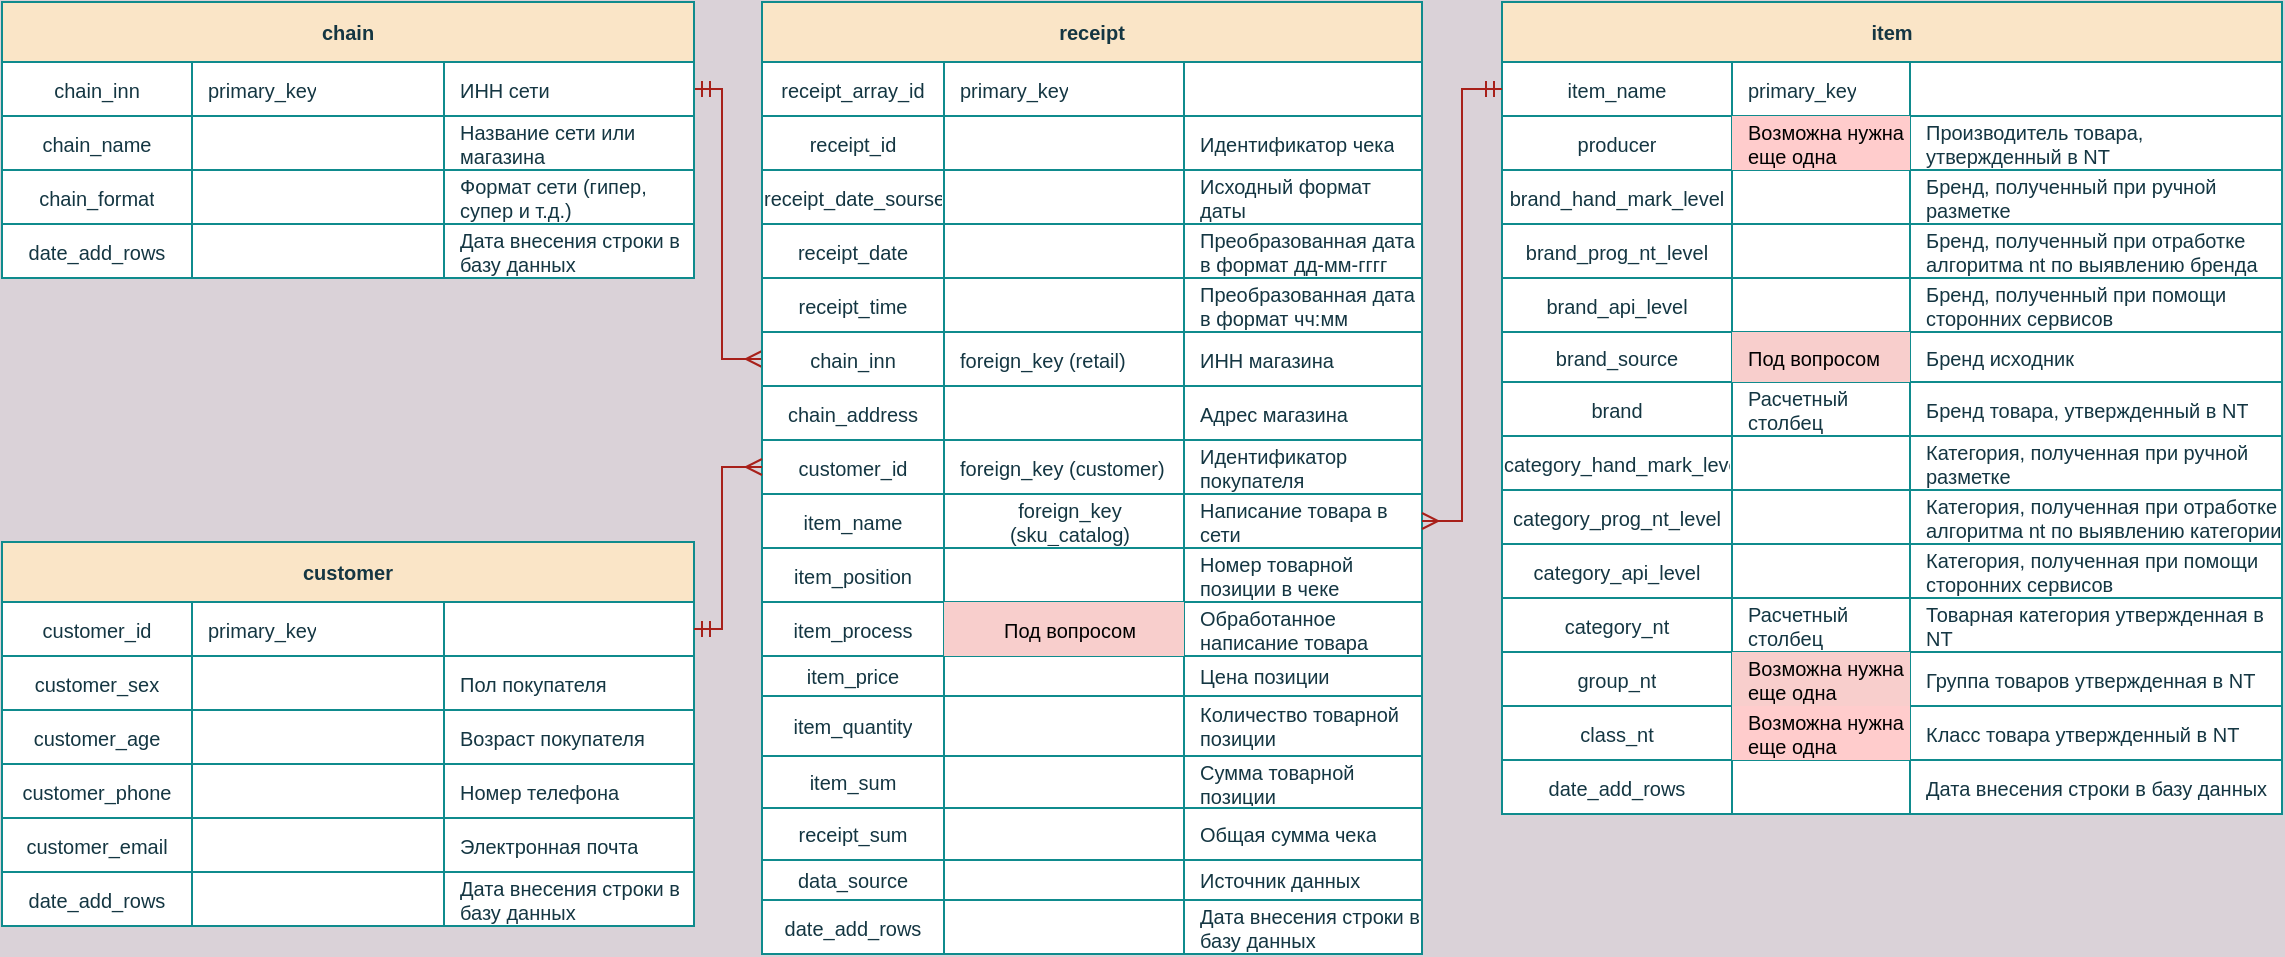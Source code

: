 <mxfile version="16.4.3" type="github">
  <diagram id="C5RBs43oDa-KdzZeNtuy" name="Page-1">
    <mxGraphModel dx="1422" dy="794" grid="1" gridSize="10" guides="1" tooltips="1" connect="1" arrows="1" fold="1" page="1" pageScale="1" pageWidth="1169" pageHeight="827" background="#DAD2D8" math="0" shadow="0">
      <root>
        <mxCell id="WIyWlLk6GJQsqaUBKTNV-0" />
        <mxCell id="WIyWlLk6GJQsqaUBKTNV-1" parent="WIyWlLk6GJQsqaUBKTNV-0" />
        <mxCell id="S1zFZpBQ4yTUVJXa6N8P-120" value="" style="edgeStyle=orthogonalEdgeStyle;rounded=0;orthogonalLoop=1;jettySize=auto;html=1;entryX=1;entryY=0.5;entryDx=0;entryDy=0;exitX=0;exitY=0.5;exitDx=0;exitDy=0;endArrow=ERmandOne;endFill=0;startArrow=ERmany;startFill=0;labelBackgroundColor=#DAD2D8;strokeColor=#A8201A;fontColor=#143642;" parent="WIyWlLk6GJQsqaUBKTNV-1" source="S1zFZpBQ4yTUVJXa6N8P-52" target="S1zFZpBQ4yTUVJXa6N8P-219" edge="1">
          <mxGeometry relative="1" as="geometry">
            <mxPoint x="294" y="535" as="targetPoint" />
            <Array as="points">
              <mxPoint x="370" y="359" />
              <mxPoint x="370" y="224" />
            </Array>
          </mxGeometry>
        </mxCell>
        <mxCell id="S1zFZpBQ4yTUVJXa6N8P-19" value="receipt" style="shape=table;startSize=30;container=1;collapsible=0;childLayout=tableLayout;fixedRows=1;rowLines=0;fontStyle=1;align=center;pointerEvents=1;rounded=0;shadow=0;glass=0;sketch=0;swimlaneFillColor=default;fontSize=10;fillColor=#FAE5C7;strokeColor=#0F8B8D;fontColor=#143642;" parent="WIyWlLk6GJQsqaUBKTNV-1" vertex="1">
          <mxGeometry x="390" y="180" width="330" height="476" as="geometry" />
        </mxCell>
        <mxCell id="S1zFZpBQ4yTUVJXa6N8P-20" value="" style="shape=partialRectangle;html=1;whiteSpace=wrap;collapsible=0;dropTarget=0;pointerEvents=1;fillColor=none;top=0;left=0;bottom=1;right=0;points=[[0,0.5],[1,0.5]];portConstraint=eastwest;fontSize=10;spacing=2;strokeColor=#0F8B8D;fontColor=#143642;" parent="S1zFZpBQ4yTUVJXa6N8P-19" vertex="1">
          <mxGeometry y="30" width="330" height="27" as="geometry" />
        </mxCell>
        <mxCell id="S1zFZpBQ4yTUVJXa6N8P-21" value="&lt;span style=&quot;text-align: left; font-size: 10px;&quot;&gt;receipt_array_id&lt;/span&gt;" style="shape=partialRectangle;html=1;whiteSpace=wrap;connectable=0;fillColor=none;top=0;left=0;bottom=0;right=0;overflow=hidden;pointerEvents=1;fontSize=10;strokeColor=#0F8B8D;fontColor=#143642;" parent="S1zFZpBQ4yTUVJXa6N8P-20" vertex="1">
          <mxGeometry width="91" height="27" as="geometry">
            <mxRectangle width="91" height="27" as="alternateBounds" />
          </mxGeometry>
        </mxCell>
        <mxCell id="S1zFZpBQ4yTUVJXa6N8P-22" value="primary_key" style="shape=partialRectangle;html=1;whiteSpace=wrap;connectable=0;fillColor=none;top=0;left=0;bottom=0;right=0;align=left;spacingLeft=6;overflow=hidden;pointerEvents=1;fontSize=10;strokeColor=#0F8B8D;fontColor=#143642;" parent="S1zFZpBQ4yTUVJXa6N8P-20" vertex="1">
          <mxGeometry x="91" width="120" height="27" as="geometry">
            <mxRectangle width="120" height="27" as="alternateBounds" />
          </mxGeometry>
        </mxCell>
        <mxCell id="S1zFZpBQ4yTUVJXa6N8P-61" value="" style="shape=partialRectangle;html=1;whiteSpace=wrap;connectable=0;fillColor=none;top=0;left=0;bottom=0;right=0;align=left;spacingLeft=6;overflow=hidden;pointerEvents=1;fontSize=10;strokeColor=#0F8B8D;fontColor=#143642;" parent="S1zFZpBQ4yTUVJXa6N8P-20" vertex="1">
          <mxGeometry x="211" width="119" height="27" as="geometry">
            <mxRectangle width="119" height="27" as="alternateBounds" />
          </mxGeometry>
        </mxCell>
        <mxCell id="S1zFZpBQ4yTUVJXa6N8P-23" value="" style="shape=partialRectangle;html=1;whiteSpace=wrap;collapsible=0;dropTarget=0;pointerEvents=1;fillColor=none;top=0;left=0;bottom=1;right=0;points=[[0,0.5],[1,0.5]];portConstraint=eastwest;fontSize=10;strokeColor=#0F8B8D;fontColor=#143642;" parent="S1zFZpBQ4yTUVJXa6N8P-19" vertex="1">
          <mxGeometry y="57" width="330" height="27" as="geometry" />
        </mxCell>
        <mxCell id="S1zFZpBQ4yTUVJXa6N8P-24" value="&lt;span style=&quot;text-align: left; font-size: 10px;&quot;&gt;receipt_id&lt;/span&gt;" style="shape=partialRectangle;html=1;whiteSpace=wrap;connectable=0;fillColor=none;top=0;left=0;bottom=0;right=0;overflow=hidden;pointerEvents=1;fontSize=10;strokeColor=#0F8B8D;fontColor=#143642;" parent="S1zFZpBQ4yTUVJXa6N8P-23" vertex="1">
          <mxGeometry width="91" height="27" as="geometry">
            <mxRectangle width="91" height="27" as="alternateBounds" />
          </mxGeometry>
        </mxCell>
        <mxCell id="S1zFZpBQ4yTUVJXa6N8P-25" value="" style="shape=partialRectangle;html=1;whiteSpace=wrap;connectable=0;fillColor=none;top=0;left=0;bottom=0;right=0;align=left;spacingLeft=6;overflow=hidden;pointerEvents=1;fontSize=10;strokeColor=#0F8B8D;fontColor=#143642;" parent="S1zFZpBQ4yTUVJXa6N8P-23" vertex="1">
          <mxGeometry x="91" width="120" height="27" as="geometry">
            <mxRectangle width="120" height="27" as="alternateBounds" />
          </mxGeometry>
        </mxCell>
        <mxCell id="S1zFZpBQ4yTUVJXa6N8P-62" value="&lt;span style=&quot;font-size: 10px;&quot;&gt;Идентификатор чека&lt;/span&gt;" style="shape=partialRectangle;html=1;whiteSpace=wrap;connectable=0;fillColor=none;top=0;left=0;bottom=0;right=0;align=left;spacingLeft=6;overflow=hidden;pointerEvents=1;fontSize=10;strokeColor=#0F8B8D;fontColor=#143642;" parent="S1zFZpBQ4yTUVJXa6N8P-23" vertex="1">
          <mxGeometry x="211" width="119" height="27" as="geometry">
            <mxRectangle width="119" height="27" as="alternateBounds" />
          </mxGeometry>
        </mxCell>
        <mxCell id="S1zFZpBQ4yTUVJXa6N8P-26" value="" style="shape=partialRectangle;html=1;whiteSpace=wrap;collapsible=0;dropTarget=0;pointerEvents=1;fillColor=none;top=0;left=0;bottom=1;right=0;points=[[0,0.5],[1,0.5]];portConstraint=eastwest;fontSize=10;strokeColor=#0F8B8D;fontColor=#143642;" parent="S1zFZpBQ4yTUVJXa6N8P-19" vertex="1">
          <mxGeometry y="84" width="330" height="27" as="geometry" />
        </mxCell>
        <mxCell id="S1zFZpBQ4yTUVJXa6N8P-27" value="&lt;span style=&quot;text-align: left; font-size: 10px;&quot;&gt;receipt_date_sourse&lt;/span&gt;" style="shape=partialRectangle;html=1;whiteSpace=wrap;connectable=0;fillColor=none;top=0;left=0;bottom=0;right=0;overflow=hidden;pointerEvents=1;fontSize=10;strokeColor=#0F8B8D;fontColor=#143642;" parent="S1zFZpBQ4yTUVJXa6N8P-26" vertex="1">
          <mxGeometry width="91" height="27" as="geometry">
            <mxRectangle width="91" height="27" as="alternateBounds" />
          </mxGeometry>
        </mxCell>
        <mxCell id="S1zFZpBQ4yTUVJXa6N8P-28" value="" style="shape=partialRectangle;html=1;whiteSpace=wrap;connectable=0;fillColor=none;top=0;left=0;bottom=0;right=0;align=left;spacingLeft=6;overflow=hidden;pointerEvents=1;fontSize=10;strokeColor=#0F8B8D;fontColor=#143642;" parent="S1zFZpBQ4yTUVJXa6N8P-26" vertex="1">
          <mxGeometry x="91" width="120" height="27" as="geometry">
            <mxRectangle width="120" height="27" as="alternateBounds" />
          </mxGeometry>
        </mxCell>
        <mxCell id="S1zFZpBQ4yTUVJXa6N8P-63" value="&lt;span style=&quot;font-size: 10px;&quot;&gt;Исходный формат даты&lt;/span&gt;" style="shape=partialRectangle;html=1;whiteSpace=wrap;connectable=0;fillColor=none;top=0;left=0;bottom=0;right=0;align=left;spacingLeft=6;overflow=hidden;pointerEvents=1;fontSize=10;strokeColor=#0F8B8D;fontColor=#143642;" parent="S1zFZpBQ4yTUVJXa6N8P-26" vertex="1">
          <mxGeometry x="211" width="119" height="27" as="geometry">
            <mxRectangle width="119" height="27" as="alternateBounds" />
          </mxGeometry>
        </mxCell>
        <mxCell id="S1zFZpBQ4yTUVJXa6N8P-46" style="shape=partialRectangle;html=1;whiteSpace=wrap;collapsible=0;dropTarget=0;pointerEvents=1;fillColor=none;top=0;left=0;bottom=1;right=0;points=[[0,0.5],[1,0.5]];portConstraint=eastwest;fontSize=10;strokeColor=#0F8B8D;fontColor=#143642;" parent="S1zFZpBQ4yTUVJXa6N8P-19" vertex="1">
          <mxGeometry y="111" width="330" height="27" as="geometry" />
        </mxCell>
        <mxCell id="S1zFZpBQ4yTUVJXa6N8P-47" value="receipt_date" style="shape=partialRectangle;html=1;whiteSpace=wrap;connectable=0;fillColor=none;top=0;left=0;bottom=0;right=0;overflow=hidden;pointerEvents=1;fontSize=10;strokeColor=#0F8B8D;fontColor=#143642;" parent="S1zFZpBQ4yTUVJXa6N8P-46" vertex="1">
          <mxGeometry width="91" height="27" as="geometry">
            <mxRectangle width="91" height="27" as="alternateBounds" />
          </mxGeometry>
        </mxCell>
        <mxCell id="S1zFZpBQ4yTUVJXa6N8P-48" value="" style="shape=partialRectangle;html=1;whiteSpace=wrap;connectable=0;fillColor=none;top=0;left=0;bottom=0;right=0;align=left;spacingLeft=6;overflow=hidden;pointerEvents=1;fontSize=10;strokeColor=#0F8B8D;fontColor=#143642;" parent="S1zFZpBQ4yTUVJXa6N8P-46" vertex="1">
          <mxGeometry x="91" width="120" height="27" as="geometry">
            <mxRectangle width="120" height="27" as="alternateBounds" />
          </mxGeometry>
        </mxCell>
        <mxCell id="S1zFZpBQ4yTUVJXa6N8P-64" value="&lt;span style=&quot;font-size: 10px;&quot;&gt;Преобразованная дата в формат дд-мм-гггг&lt;/span&gt;" style="shape=partialRectangle;html=1;whiteSpace=wrap;connectable=0;fillColor=none;top=0;left=0;bottom=0;right=0;align=left;spacingLeft=6;overflow=hidden;pointerEvents=1;fontSize=10;strokeColor=#0F8B8D;fontColor=#143642;" parent="S1zFZpBQ4yTUVJXa6N8P-46" vertex="1">
          <mxGeometry x="211" width="119" height="27" as="geometry">
            <mxRectangle width="119" height="27" as="alternateBounds" />
          </mxGeometry>
        </mxCell>
        <mxCell id="S1zFZpBQ4yTUVJXa6N8P-49" style="shape=partialRectangle;html=1;whiteSpace=wrap;collapsible=0;dropTarget=0;pointerEvents=1;fillColor=none;top=0;left=0;bottom=1;right=0;points=[[0,0.5],[1,0.5]];portConstraint=eastwest;fontSize=10;strokeColor=#0F8B8D;fontColor=#143642;" parent="S1zFZpBQ4yTUVJXa6N8P-19" vertex="1">
          <mxGeometry y="138" width="330" height="27" as="geometry" />
        </mxCell>
        <mxCell id="S1zFZpBQ4yTUVJXa6N8P-50" value="receipt_time" style="shape=partialRectangle;html=1;whiteSpace=wrap;connectable=0;fillColor=none;top=0;left=0;bottom=0;right=0;overflow=hidden;pointerEvents=1;fontSize=10;strokeColor=#0F8B8D;fontColor=#143642;" parent="S1zFZpBQ4yTUVJXa6N8P-49" vertex="1">
          <mxGeometry width="91" height="27" as="geometry">
            <mxRectangle width="91" height="27" as="alternateBounds" />
          </mxGeometry>
        </mxCell>
        <mxCell id="S1zFZpBQ4yTUVJXa6N8P-51" value="" style="shape=partialRectangle;html=1;whiteSpace=wrap;connectable=0;fillColor=none;top=0;left=0;bottom=0;right=0;align=left;spacingLeft=6;overflow=hidden;pointerEvents=1;fontSize=10;strokeColor=#0F8B8D;fontColor=#143642;" parent="S1zFZpBQ4yTUVJXa6N8P-49" vertex="1">
          <mxGeometry x="91" width="120" height="27" as="geometry">
            <mxRectangle width="120" height="27" as="alternateBounds" />
          </mxGeometry>
        </mxCell>
        <mxCell id="S1zFZpBQ4yTUVJXa6N8P-65" value="&lt;span style=&quot;font-size: 10px;&quot;&gt;Преобразованная дата в формат чч:мм&lt;/span&gt;" style="shape=partialRectangle;html=1;whiteSpace=wrap;connectable=0;fillColor=none;top=0;left=0;bottom=0;right=0;align=left;spacingLeft=6;overflow=hidden;pointerEvents=1;fontSize=10;strokeColor=#0F8B8D;fontColor=#143642;" parent="S1zFZpBQ4yTUVJXa6N8P-49" vertex="1">
          <mxGeometry x="211" width="119" height="27" as="geometry">
            <mxRectangle width="119" height="27" as="alternateBounds" />
          </mxGeometry>
        </mxCell>
        <mxCell id="S1zFZpBQ4yTUVJXa6N8P-52" style="shape=partialRectangle;html=1;whiteSpace=wrap;collapsible=0;dropTarget=0;pointerEvents=1;fillColor=none;top=0;left=0;bottom=1;right=0;points=[[0,0.5],[1,0.5]];portConstraint=eastwest;fontSize=10;strokeColor=#0F8B8D;fontColor=#143642;" parent="S1zFZpBQ4yTUVJXa6N8P-19" vertex="1">
          <mxGeometry y="165" width="330" height="27" as="geometry" />
        </mxCell>
        <mxCell id="S1zFZpBQ4yTUVJXa6N8P-53" value="chain_inn" style="shape=partialRectangle;html=1;whiteSpace=wrap;connectable=0;fillColor=none;top=0;left=0;bottom=0;right=0;overflow=hidden;pointerEvents=1;fontSize=10;strokeColor=#0F8B8D;fontColor=#143642;" parent="S1zFZpBQ4yTUVJXa6N8P-52" vertex="1">
          <mxGeometry width="91" height="27" as="geometry">
            <mxRectangle width="91" height="27" as="alternateBounds" />
          </mxGeometry>
        </mxCell>
        <mxCell id="S1zFZpBQ4yTUVJXa6N8P-54" value="&lt;code class=&quot;sql keyword&quot; style=&quot;line-height: 19.5px; border-radius: 0px; background: none; border: 0px; float: none; height: auto; margin: 0px; outline: 0px; overflow: visible; padding: 0px; position: static; vertical-align: baseline; width: auto; box-sizing: content-box; min-height: auto; font-size: 10px;&quot;&gt;&lt;font face=&quot;Helvetica&quot; style=&quot;font-size: 10px;&quot;&gt;foreign_key (retail)&lt;/font&gt;&lt;/code&gt;" style="shape=partialRectangle;html=1;whiteSpace=wrap;connectable=0;fillColor=none;top=0;left=0;bottom=0;right=0;align=left;spacingLeft=6;overflow=hidden;pointerEvents=1;fontSize=10;strokeColor=#0F8B8D;fontColor=#143642;" parent="S1zFZpBQ4yTUVJXa6N8P-52" vertex="1">
          <mxGeometry x="91" width="120" height="27" as="geometry">
            <mxRectangle width="120" height="27" as="alternateBounds" />
          </mxGeometry>
        </mxCell>
        <mxCell id="S1zFZpBQ4yTUVJXa6N8P-66" value="ИНН магазина" style="shape=partialRectangle;html=1;whiteSpace=wrap;connectable=0;fillColor=none;top=0;left=0;bottom=0;right=0;align=left;spacingLeft=6;overflow=hidden;pointerEvents=1;fontSize=10;strokeColor=#0F8B8D;fontColor=#143642;" parent="S1zFZpBQ4yTUVJXa6N8P-52" vertex="1">
          <mxGeometry x="211" width="119" height="27" as="geometry">
            <mxRectangle width="119" height="27" as="alternateBounds" />
          </mxGeometry>
        </mxCell>
        <mxCell id="oaC9kHGjSpN0zHe9U0Ck-0" style="shape=partialRectangle;html=1;whiteSpace=wrap;collapsible=0;dropTarget=0;pointerEvents=1;fillColor=none;top=0;left=0;bottom=1;right=0;points=[[0,0.5],[1,0.5]];portConstraint=eastwest;fontSize=10;strokeColor=#0F8B8D;fontColor=#143642;" parent="S1zFZpBQ4yTUVJXa6N8P-19" vertex="1">
          <mxGeometry y="192" width="330" height="27" as="geometry" />
        </mxCell>
        <mxCell id="oaC9kHGjSpN0zHe9U0Ck-1" value="chain&lt;span&gt;_address&lt;/span&gt;" style="shape=partialRectangle;html=1;whiteSpace=wrap;connectable=0;fillColor=none;top=0;left=0;bottom=0;right=0;overflow=hidden;pointerEvents=1;fontSize=10;strokeColor=#0F8B8D;fontColor=#143642;" parent="oaC9kHGjSpN0zHe9U0Ck-0" vertex="1">
          <mxGeometry width="91" height="27" as="geometry">
            <mxRectangle width="91" height="27" as="alternateBounds" />
          </mxGeometry>
        </mxCell>
        <mxCell id="oaC9kHGjSpN0zHe9U0Ck-2" style="shape=partialRectangle;html=1;whiteSpace=wrap;connectable=0;fillColor=none;top=0;left=0;bottom=0;right=0;align=left;spacingLeft=6;overflow=hidden;pointerEvents=1;fontSize=10;strokeColor=#0F8B8D;fontColor=#143642;" parent="oaC9kHGjSpN0zHe9U0Ck-0" vertex="1">
          <mxGeometry x="91" width="120" height="27" as="geometry">
            <mxRectangle width="120" height="27" as="alternateBounds" />
          </mxGeometry>
        </mxCell>
        <mxCell id="oaC9kHGjSpN0zHe9U0Ck-3" value="&lt;span&gt;Адрес магазина&lt;/span&gt;" style="shape=partialRectangle;html=1;whiteSpace=wrap;connectable=0;fillColor=none;top=0;left=0;bottom=0;right=0;align=left;spacingLeft=6;overflow=hidden;pointerEvents=1;fontSize=10;strokeColor=#0F8B8D;fontColor=#143642;" parent="oaC9kHGjSpN0zHe9U0Ck-0" vertex="1">
          <mxGeometry x="211" width="119" height="27" as="geometry">
            <mxRectangle width="119" height="27" as="alternateBounds" />
          </mxGeometry>
        </mxCell>
        <mxCell id="S1zFZpBQ4yTUVJXa6N8P-55" style="shape=partialRectangle;html=1;whiteSpace=wrap;collapsible=0;dropTarget=0;pointerEvents=1;fillColor=none;top=0;left=0;bottom=1;right=0;points=[[0,0.5],[1,0.5]];portConstraint=eastwest;fontSize=10;strokeColor=#0F8B8D;fontColor=#143642;" parent="S1zFZpBQ4yTUVJXa6N8P-19" vertex="1">
          <mxGeometry y="219" width="330" height="27" as="geometry" />
        </mxCell>
        <mxCell id="S1zFZpBQ4yTUVJXa6N8P-56" value="customer_id" style="shape=partialRectangle;html=1;whiteSpace=wrap;connectable=0;fillColor=none;top=0;left=0;bottom=0;right=0;overflow=hidden;pointerEvents=1;fontSize=10;strokeColor=#0F8B8D;fontColor=#143642;" parent="S1zFZpBQ4yTUVJXa6N8P-55" vertex="1">
          <mxGeometry width="91" height="27" as="geometry">
            <mxRectangle width="91" height="27" as="alternateBounds" />
          </mxGeometry>
        </mxCell>
        <mxCell id="S1zFZpBQ4yTUVJXa6N8P-57" value="foreign_key (&lt;span style=&quot;text-align: center&quot;&gt;customer&lt;/span&gt;)" style="shape=partialRectangle;html=1;whiteSpace=wrap;connectable=0;fillColor=none;top=0;left=0;bottom=0;right=0;align=left;spacingLeft=6;overflow=hidden;pointerEvents=1;fontSize=10;strokeColor=#0F8B8D;fontColor=#143642;" parent="S1zFZpBQ4yTUVJXa6N8P-55" vertex="1">
          <mxGeometry x="91" width="120" height="27" as="geometry">
            <mxRectangle width="120" height="27" as="alternateBounds" />
          </mxGeometry>
        </mxCell>
        <mxCell id="S1zFZpBQ4yTUVJXa6N8P-67" value="Идентификатор покупателя" style="shape=partialRectangle;html=1;whiteSpace=wrap;connectable=0;fillColor=none;top=0;left=0;bottom=0;right=0;align=left;spacingLeft=6;overflow=hidden;pointerEvents=1;fontSize=10;strokeColor=#0F8B8D;fontColor=#143642;" parent="S1zFZpBQ4yTUVJXa6N8P-55" vertex="1">
          <mxGeometry x="211" width="119" height="27" as="geometry">
            <mxRectangle width="119" height="27" as="alternateBounds" />
          </mxGeometry>
        </mxCell>
        <mxCell id="S1zFZpBQ4yTUVJXa6N8P-58" style="shape=partialRectangle;html=1;whiteSpace=wrap;collapsible=0;dropTarget=0;pointerEvents=1;fillColor=none;top=0;left=0;bottom=1;right=0;points=[[0,0.5],[1,0.5]];portConstraint=eastwest;fontSize=10;strokeColor=#0F8B8D;fontColor=#143642;" parent="S1zFZpBQ4yTUVJXa6N8P-19" vertex="1">
          <mxGeometry y="246" width="330" height="27" as="geometry" />
        </mxCell>
        <mxCell id="S1zFZpBQ4yTUVJXa6N8P-59" value="item_name" style="shape=partialRectangle;html=1;whiteSpace=wrap;connectable=0;fillColor=none;top=0;left=0;bottom=0;right=0;overflow=hidden;pointerEvents=1;fontSize=10;strokeColor=#0F8B8D;fontColor=#143642;" parent="S1zFZpBQ4yTUVJXa6N8P-58" vertex="1">
          <mxGeometry width="91" height="27" as="geometry">
            <mxRectangle width="91" height="27" as="alternateBounds" />
          </mxGeometry>
        </mxCell>
        <mxCell id="S1zFZpBQ4yTUVJXa6N8P-60" value="&lt;span style=&quot;&quot;&gt;foreign_key (sku_catalog&lt;/span&gt;&lt;span style=&quot;&quot;&gt;)&lt;/span&gt;" style="shape=partialRectangle;html=1;whiteSpace=wrap;connectable=0;fillColor=none;top=0;left=0;bottom=0;right=0;align=center;spacingLeft=6;overflow=hidden;pointerEvents=1;fontSize=10;strokeColor=#0F8B8D;fontColor=#143642;" parent="S1zFZpBQ4yTUVJXa6N8P-58" vertex="1">
          <mxGeometry x="91" width="120" height="27" as="geometry">
            <mxRectangle width="120" height="27" as="alternateBounds" />
          </mxGeometry>
        </mxCell>
        <mxCell id="S1zFZpBQ4yTUVJXa6N8P-68" value="Написание товара в сети" style="shape=partialRectangle;html=1;whiteSpace=wrap;connectable=0;fillColor=none;top=0;left=0;bottom=0;right=0;align=left;spacingLeft=6;overflow=hidden;pointerEvents=1;fontSize=10;strokeColor=#0F8B8D;fontColor=#143642;" parent="S1zFZpBQ4yTUVJXa6N8P-58" vertex="1">
          <mxGeometry x="211" width="119" height="27" as="geometry">
            <mxRectangle width="119" height="27" as="alternateBounds" />
          </mxGeometry>
        </mxCell>
        <mxCell id="CvlnbpBCH-0rW02rHTr5-2" style="shape=partialRectangle;html=1;whiteSpace=wrap;collapsible=0;dropTarget=0;pointerEvents=1;fillColor=none;top=0;left=0;bottom=1;right=0;points=[[0,0.5],[1,0.5]];portConstraint=eastwest;fontSize=10;strokeColor=#0F8B8D;fontColor=#143642;" vertex="1" parent="S1zFZpBQ4yTUVJXa6N8P-19">
          <mxGeometry y="273" width="330" height="27" as="geometry" />
        </mxCell>
        <mxCell id="CvlnbpBCH-0rW02rHTr5-3" value="item_position" style="shape=partialRectangle;html=1;whiteSpace=wrap;connectable=0;fillColor=none;top=0;left=0;bottom=0;right=0;overflow=hidden;pointerEvents=1;fontSize=10;strokeColor=#0F8B8D;fontColor=#143642;" vertex="1" parent="CvlnbpBCH-0rW02rHTr5-2">
          <mxGeometry width="91" height="27" as="geometry">
            <mxRectangle width="91" height="27" as="alternateBounds" />
          </mxGeometry>
        </mxCell>
        <mxCell id="CvlnbpBCH-0rW02rHTr5-4" style="shape=partialRectangle;html=1;whiteSpace=wrap;connectable=0;fillColor=none;top=0;left=0;bottom=0;right=0;align=left;spacingLeft=6;overflow=hidden;pointerEvents=1;fontSize=10;strokeColor=#0F8B8D;fontColor=#143642;" vertex="1" parent="CvlnbpBCH-0rW02rHTr5-2">
          <mxGeometry x="91" width="120" height="27" as="geometry">
            <mxRectangle width="120" height="27" as="alternateBounds" />
          </mxGeometry>
        </mxCell>
        <mxCell id="CvlnbpBCH-0rW02rHTr5-5" value="Номер товарной позиции в чеке" style="shape=partialRectangle;html=1;whiteSpace=wrap;connectable=0;fillColor=none;top=0;left=0;bottom=0;right=0;align=left;spacingLeft=6;overflow=hidden;pointerEvents=1;fontSize=10;strokeColor=#0F8B8D;fontColor=#143642;" vertex="1" parent="CvlnbpBCH-0rW02rHTr5-2">
          <mxGeometry x="211" width="119" height="27" as="geometry">
            <mxRectangle width="119" height="27" as="alternateBounds" />
          </mxGeometry>
        </mxCell>
        <mxCell id="S1zFZpBQ4yTUVJXa6N8P-282" style="shape=partialRectangle;html=1;whiteSpace=wrap;collapsible=0;dropTarget=0;pointerEvents=1;fillColor=none;top=0;left=0;bottom=1;right=0;points=[[0,0.5],[1,0.5]];portConstraint=eastwest;fontSize=10;strokeColor=#0F8B8D;fontColor=#143642;" parent="S1zFZpBQ4yTUVJXa6N8P-19" vertex="1">
          <mxGeometry y="300" width="330" height="27" as="geometry" />
        </mxCell>
        <mxCell id="S1zFZpBQ4yTUVJXa6N8P-283" value="item_process" style="shape=partialRectangle;html=1;whiteSpace=wrap;connectable=0;fillColor=none;top=0;left=0;bottom=0;right=0;overflow=hidden;pointerEvents=1;fontSize=10;strokeColor=#0F8B8D;fontColor=#143642;" parent="S1zFZpBQ4yTUVJXa6N8P-282" vertex="1">
          <mxGeometry width="91" height="27" as="geometry">
            <mxRectangle width="91" height="27" as="alternateBounds" />
          </mxGeometry>
        </mxCell>
        <mxCell id="S1zFZpBQ4yTUVJXa6N8P-284" value="&lt;div&gt;&lt;span style=&quot;font-weight: normal&quot;&gt;Под вопросом&lt;/span&gt;&lt;/div&gt;" style="shape=partialRectangle;html=1;whiteSpace=wrap;connectable=0;fillColor=#f8cecc;top=0;left=0;bottom=0;right=0;align=center;spacingLeft=6;overflow=hidden;pointerEvents=1;fontSize=10;strokeColor=#b85450;startSize=30;fontStyle=1;rounded=0;shadow=0;glass=0;sketch=0;swimlaneFillColor=default;" parent="S1zFZpBQ4yTUVJXa6N8P-282" vertex="1">
          <mxGeometry x="91" width="120" height="27" as="geometry">
            <mxRectangle width="120" height="27" as="alternateBounds" />
          </mxGeometry>
        </mxCell>
        <mxCell id="S1zFZpBQ4yTUVJXa6N8P-285" value="Обработанное написание товара" style="shape=partialRectangle;html=1;whiteSpace=wrap;connectable=0;fillColor=none;top=0;left=0;bottom=0;right=0;align=left;spacingLeft=6;overflow=hidden;pointerEvents=1;fontSize=10;strokeColor=#0F8B8D;fontColor=#143642;" parent="S1zFZpBQ4yTUVJXa6N8P-282" vertex="1">
          <mxGeometry x="211" width="119" height="27" as="geometry">
            <mxRectangle width="119" height="27" as="alternateBounds" />
          </mxGeometry>
        </mxCell>
        <mxCell id="S1zFZpBQ4yTUVJXa6N8P-290" style="shape=partialRectangle;html=1;whiteSpace=wrap;collapsible=0;dropTarget=0;pointerEvents=1;fillColor=none;top=0;left=0;bottom=1;right=0;points=[[0,0.5],[1,0.5]];portConstraint=eastwest;fontSize=10;strokeColor=#0F8B8D;fontColor=#143642;" parent="S1zFZpBQ4yTUVJXa6N8P-19" vertex="1">
          <mxGeometry y="327" width="330" height="20" as="geometry" />
        </mxCell>
        <mxCell id="S1zFZpBQ4yTUVJXa6N8P-291" value="item_price" style="shape=partialRectangle;html=1;whiteSpace=wrap;connectable=0;fillColor=none;top=0;left=0;bottom=0;right=0;overflow=hidden;pointerEvents=1;fontSize=10;strokeColor=#0F8B8D;fontColor=#143642;" parent="S1zFZpBQ4yTUVJXa6N8P-290" vertex="1">
          <mxGeometry width="91" height="20" as="geometry">
            <mxRectangle width="91" height="20" as="alternateBounds" />
          </mxGeometry>
        </mxCell>
        <mxCell id="S1zFZpBQ4yTUVJXa6N8P-292" style="shape=partialRectangle;html=1;whiteSpace=wrap;connectable=0;fillColor=none;top=0;left=0;bottom=0;right=0;align=left;spacingLeft=6;overflow=hidden;pointerEvents=1;fontSize=10;strokeColor=#0F8B8D;fontColor=#143642;" parent="S1zFZpBQ4yTUVJXa6N8P-290" vertex="1">
          <mxGeometry x="91" width="120" height="20" as="geometry">
            <mxRectangle width="120" height="20" as="alternateBounds" />
          </mxGeometry>
        </mxCell>
        <mxCell id="S1zFZpBQ4yTUVJXa6N8P-293" value="Цена позиции" style="shape=partialRectangle;html=1;whiteSpace=wrap;connectable=0;fillColor=none;top=0;left=0;bottom=0;right=0;align=left;spacingLeft=6;overflow=hidden;pointerEvents=1;fontSize=10;strokeColor=#0F8B8D;fontColor=#143642;" parent="S1zFZpBQ4yTUVJXa6N8P-290" vertex="1">
          <mxGeometry x="211" width="119" height="20" as="geometry">
            <mxRectangle width="119" height="20" as="alternateBounds" />
          </mxGeometry>
        </mxCell>
        <mxCell id="S1zFZpBQ4yTUVJXa6N8P-294" style="shape=partialRectangle;html=1;whiteSpace=wrap;collapsible=0;dropTarget=0;pointerEvents=1;fillColor=none;top=0;left=0;bottom=1;right=0;points=[[0,0.5],[1,0.5]];portConstraint=eastwest;fontSize=10;strokeColor=#0F8B8D;fontColor=#143642;" parent="S1zFZpBQ4yTUVJXa6N8P-19" vertex="1">
          <mxGeometry y="347" width="330" height="30" as="geometry" />
        </mxCell>
        <mxCell id="S1zFZpBQ4yTUVJXa6N8P-295" value="item_quantity" style="shape=partialRectangle;html=1;whiteSpace=wrap;connectable=0;fillColor=none;top=0;left=0;bottom=0;right=0;overflow=hidden;pointerEvents=1;fontSize=10;strokeColor=#0F8B8D;fontColor=#143642;" parent="S1zFZpBQ4yTUVJXa6N8P-294" vertex="1">
          <mxGeometry width="91" height="30" as="geometry">
            <mxRectangle width="91" height="30" as="alternateBounds" />
          </mxGeometry>
        </mxCell>
        <mxCell id="S1zFZpBQ4yTUVJXa6N8P-296" style="shape=partialRectangle;html=1;whiteSpace=wrap;connectable=0;fillColor=none;top=0;left=0;bottom=0;right=0;align=left;spacingLeft=6;overflow=hidden;pointerEvents=1;fontSize=10;strokeColor=#0F8B8D;fontColor=#143642;" parent="S1zFZpBQ4yTUVJXa6N8P-294" vertex="1">
          <mxGeometry x="91" width="120" height="30" as="geometry">
            <mxRectangle width="120" height="30" as="alternateBounds" />
          </mxGeometry>
        </mxCell>
        <mxCell id="S1zFZpBQ4yTUVJXa6N8P-297" value="Количество товарной позиции" style="shape=partialRectangle;html=1;whiteSpace=wrap;connectable=0;fillColor=none;top=0;left=0;bottom=0;right=0;align=left;spacingLeft=6;overflow=hidden;pointerEvents=1;fontSize=10;strokeColor=#0F8B8D;fontColor=#143642;" parent="S1zFZpBQ4yTUVJXa6N8P-294" vertex="1">
          <mxGeometry x="211" width="119" height="30" as="geometry">
            <mxRectangle width="119" height="30" as="alternateBounds" />
          </mxGeometry>
        </mxCell>
        <mxCell id="S1zFZpBQ4yTUVJXa6N8P-298" style="shape=partialRectangle;html=1;whiteSpace=wrap;collapsible=0;dropTarget=0;pointerEvents=1;fillColor=none;top=0;left=0;bottom=1;right=0;points=[[0,0.5],[1,0.5]];portConstraint=eastwest;fontSize=10;strokeColor=#0F8B8D;fontColor=#143642;" parent="S1zFZpBQ4yTUVJXa6N8P-19" vertex="1">
          <mxGeometry y="377" width="330" height="26" as="geometry" />
        </mxCell>
        <mxCell id="S1zFZpBQ4yTUVJXa6N8P-299" value="item_sum" style="shape=partialRectangle;html=1;whiteSpace=wrap;connectable=0;fillColor=none;top=0;left=0;bottom=0;right=0;overflow=hidden;pointerEvents=1;fontSize=10;strokeColor=#0F8B8D;fontColor=#143642;" parent="S1zFZpBQ4yTUVJXa6N8P-298" vertex="1">
          <mxGeometry width="91" height="26" as="geometry">
            <mxRectangle width="91" height="26" as="alternateBounds" />
          </mxGeometry>
        </mxCell>
        <mxCell id="S1zFZpBQ4yTUVJXa6N8P-300" style="shape=partialRectangle;html=1;whiteSpace=wrap;connectable=0;fillColor=none;top=0;left=0;bottom=0;right=0;align=left;spacingLeft=6;overflow=hidden;pointerEvents=1;fontSize=10;strokeColor=#0F8B8D;fontColor=#143642;" parent="S1zFZpBQ4yTUVJXa6N8P-298" vertex="1">
          <mxGeometry x="91" width="120" height="26" as="geometry">
            <mxRectangle width="120" height="26" as="alternateBounds" />
          </mxGeometry>
        </mxCell>
        <mxCell id="S1zFZpBQ4yTUVJXa6N8P-301" value="Сумма товарной позиции" style="shape=partialRectangle;html=1;whiteSpace=wrap;connectable=0;fillColor=none;top=0;left=0;bottom=0;right=0;align=left;spacingLeft=6;overflow=hidden;pointerEvents=1;fontSize=10;strokeColor=#0F8B8D;fontColor=#143642;" parent="S1zFZpBQ4yTUVJXa6N8P-298" vertex="1">
          <mxGeometry x="211" width="119" height="26" as="geometry">
            <mxRectangle width="119" height="26" as="alternateBounds" />
          </mxGeometry>
        </mxCell>
        <mxCell id="CvlnbpBCH-0rW02rHTr5-6" style="shape=partialRectangle;html=1;whiteSpace=wrap;collapsible=0;dropTarget=0;pointerEvents=1;fillColor=none;top=0;left=0;bottom=1;right=0;points=[[0,0.5],[1,0.5]];portConstraint=eastwest;fontSize=10;strokeColor=#0F8B8D;fontColor=#143642;" vertex="1" parent="S1zFZpBQ4yTUVJXa6N8P-19">
          <mxGeometry y="403" width="330" height="26" as="geometry" />
        </mxCell>
        <mxCell id="CvlnbpBCH-0rW02rHTr5-7" value="receipt_sum" style="shape=partialRectangle;html=1;whiteSpace=wrap;connectable=0;fillColor=none;top=0;left=0;bottom=0;right=0;overflow=hidden;pointerEvents=1;fontSize=10;strokeColor=#0F8B8D;fontColor=#143642;" vertex="1" parent="CvlnbpBCH-0rW02rHTr5-6">
          <mxGeometry width="91" height="26" as="geometry">
            <mxRectangle width="91" height="26" as="alternateBounds" />
          </mxGeometry>
        </mxCell>
        <mxCell id="CvlnbpBCH-0rW02rHTr5-8" style="shape=partialRectangle;html=1;whiteSpace=wrap;connectable=0;fillColor=none;top=0;left=0;bottom=0;right=0;align=left;spacingLeft=6;overflow=hidden;pointerEvents=1;fontSize=10;strokeColor=#0F8B8D;fontColor=#143642;" vertex="1" parent="CvlnbpBCH-0rW02rHTr5-6">
          <mxGeometry x="91" width="120" height="26" as="geometry">
            <mxRectangle width="120" height="26" as="alternateBounds" />
          </mxGeometry>
        </mxCell>
        <mxCell id="CvlnbpBCH-0rW02rHTr5-9" value="Общая сумма чека" style="shape=partialRectangle;html=1;whiteSpace=wrap;connectable=0;fillColor=none;top=0;left=0;bottom=0;right=0;align=left;spacingLeft=6;overflow=hidden;pointerEvents=1;fontSize=10;strokeColor=#0F8B8D;fontColor=#143642;" vertex="1" parent="CvlnbpBCH-0rW02rHTr5-6">
          <mxGeometry x="211" width="119" height="26" as="geometry">
            <mxRectangle width="119" height="26" as="alternateBounds" />
          </mxGeometry>
        </mxCell>
        <mxCell id="S1zFZpBQ4yTUVJXa6N8P-302" style="shape=partialRectangle;html=1;whiteSpace=wrap;collapsible=0;dropTarget=0;pointerEvents=1;fillColor=none;top=0;left=0;bottom=1;right=0;points=[[0,0.5],[1,0.5]];portConstraint=eastwest;fontSize=10;strokeColor=#0F8B8D;fontColor=#143642;" parent="S1zFZpBQ4yTUVJXa6N8P-19" vertex="1">
          <mxGeometry y="429" width="330" height="20" as="geometry" />
        </mxCell>
        <mxCell id="S1zFZpBQ4yTUVJXa6N8P-303" value="data_source" style="shape=partialRectangle;html=1;whiteSpace=wrap;connectable=0;fillColor=none;top=0;left=0;bottom=0;right=0;overflow=hidden;pointerEvents=1;fontSize=10;strokeColor=#0F8B8D;fontColor=#143642;" parent="S1zFZpBQ4yTUVJXa6N8P-302" vertex="1">
          <mxGeometry width="91" height="20" as="geometry">
            <mxRectangle width="91" height="20" as="alternateBounds" />
          </mxGeometry>
        </mxCell>
        <mxCell id="S1zFZpBQ4yTUVJXa6N8P-304" style="shape=partialRectangle;html=1;whiteSpace=wrap;connectable=0;fillColor=none;top=0;left=0;bottom=0;right=0;align=left;spacingLeft=6;overflow=hidden;pointerEvents=1;fontSize=10;strokeColor=#0F8B8D;fontColor=#143642;" parent="S1zFZpBQ4yTUVJXa6N8P-302" vertex="1">
          <mxGeometry x="91" width="120" height="20" as="geometry">
            <mxRectangle width="120" height="20" as="alternateBounds" />
          </mxGeometry>
        </mxCell>
        <mxCell id="S1zFZpBQ4yTUVJXa6N8P-305" value="Источник данных" style="shape=partialRectangle;html=1;whiteSpace=wrap;connectable=0;fillColor=none;top=0;left=0;bottom=0;right=0;align=left;spacingLeft=6;overflow=hidden;pointerEvents=1;fontSize=10;strokeColor=#0F8B8D;fontColor=#143642;" parent="S1zFZpBQ4yTUVJXa6N8P-302" vertex="1">
          <mxGeometry x="211" width="119" height="20" as="geometry">
            <mxRectangle width="119" height="20" as="alternateBounds" />
          </mxGeometry>
        </mxCell>
        <mxCell id="S1zFZpBQ4yTUVJXa6N8P-306" style="shape=partialRectangle;html=1;whiteSpace=wrap;collapsible=0;dropTarget=0;pointerEvents=1;fillColor=none;top=0;left=0;bottom=1;right=0;points=[[0,0.5],[1,0.5]];portConstraint=eastwest;fontSize=10;strokeColor=#0F8B8D;fontColor=#143642;" parent="S1zFZpBQ4yTUVJXa6N8P-19" vertex="1">
          <mxGeometry y="449" width="330" height="27" as="geometry" />
        </mxCell>
        <mxCell id="S1zFZpBQ4yTUVJXa6N8P-307" value="date_add_rows" style="shape=partialRectangle;html=1;whiteSpace=wrap;connectable=0;fillColor=none;top=0;left=0;bottom=0;right=0;overflow=hidden;pointerEvents=1;fontSize=10;strokeColor=#0F8B8D;fontColor=#143642;" parent="S1zFZpBQ4yTUVJXa6N8P-306" vertex="1">
          <mxGeometry width="91" height="27" as="geometry">
            <mxRectangle width="91" height="27" as="alternateBounds" />
          </mxGeometry>
        </mxCell>
        <mxCell id="S1zFZpBQ4yTUVJXa6N8P-308" style="shape=partialRectangle;html=1;whiteSpace=wrap;connectable=0;fillColor=none;top=0;left=0;bottom=0;right=0;align=left;spacingLeft=6;overflow=hidden;pointerEvents=1;fontSize=10;strokeColor=#0F8B8D;fontColor=#143642;" parent="S1zFZpBQ4yTUVJXa6N8P-306" vertex="1">
          <mxGeometry x="91" width="120" height="27" as="geometry">
            <mxRectangle width="120" height="27" as="alternateBounds" />
          </mxGeometry>
        </mxCell>
        <mxCell id="S1zFZpBQ4yTUVJXa6N8P-309" value="Дата внесения строки в базу данных" style="shape=partialRectangle;html=1;whiteSpace=wrap;connectable=0;fillColor=none;top=0;left=0;bottom=0;right=0;align=left;spacingLeft=6;overflow=hidden;pointerEvents=1;fontSize=10;strokeColor=#0F8B8D;fontColor=#143642;" parent="S1zFZpBQ4yTUVJXa6N8P-306" vertex="1">
          <mxGeometry x="211" width="119" height="27" as="geometry">
            <mxRectangle width="119" height="27" as="alternateBounds" />
          </mxGeometry>
        </mxCell>
        <mxCell id="S1zFZpBQ4yTUVJXa6N8P-218" value="chain" style="shape=table;startSize=30;container=1;collapsible=0;childLayout=tableLayout;fixedRows=1;rowLines=0;fontStyle=1;align=center;pointerEvents=1;rounded=0;shadow=0;glass=0;sketch=0;swimlaneFillColor=default;fontSize=10;fillColor=#FAE5C7;strokeColor=#0F8B8D;fontColor=#143642;" parent="WIyWlLk6GJQsqaUBKTNV-1" vertex="1">
          <mxGeometry x="10" y="180" width="346" height="138" as="geometry" />
        </mxCell>
        <mxCell id="S1zFZpBQ4yTUVJXa6N8P-219" value="" style="shape=partialRectangle;html=1;whiteSpace=wrap;collapsible=0;dropTarget=0;pointerEvents=1;fillColor=none;top=0;left=0;bottom=1;right=0;points=[[0,0.5],[1,0.5]];portConstraint=eastwest;fontSize=10;spacing=2;strokeColor=#0F8B8D;fontColor=#143642;" parent="S1zFZpBQ4yTUVJXa6N8P-218" vertex="1">
          <mxGeometry y="30" width="346" height="27" as="geometry" />
        </mxCell>
        <mxCell id="S1zFZpBQ4yTUVJXa6N8P-220" value="chain_inn" style="shape=partialRectangle;html=1;whiteSpace=wrap;connectable=0;fillColor=none;top=0;left=0;bottom=0;right=0;overflow=hidden;pointerEvents=1;fontSize=10;strokeColor=#0F8B8D;fontColor=#143642;" parent="S1zFZpBQ4yTUVJXa6N8P-219" vertex="1">
          <mxGeometry width="95" height="27" as="geometry">
            <mxRectangle width="95" height="27" as="alternateBounds" />
          </mxGeometry>
        </mxCell>
        <mxCell id="S1zFZpBQ4yTUVJXa6N8P-221" value="primary_key" style="shape=partialRectangle;html=1;whiteSpace=wrap;connectable=0;fillColor=none;top=0;left=0;bottom=0;right=0;align=left;spacingLeft=6;overflow=hidden;pointerEvents=1;fontSize=10;strokeColor=#0F8B8D;fontColor=#143642;" parent="S1zFZpBQ4yTUVJXa6N8P-219" vertex="1">
          <mxGeometry x="95" width="126" height="27" as="geometry">
            <mxRectangle width="126" height="27" as="alternateBounds" />
          </mxGeometry>
        </mxCell>
        <mxCell id="S1zFZpBQ4yTUVJXa6N8P-222" value="ИНН сети" style="shape=partialRectangle;html=1;whiteSpace=wrap;connectable=0;fillColor=none;top=0;left=0;bottom=0;right=0;align=left;spacingLeft=6;overflow=hidden;pointerEvents=1;fontSize=10;strokeColor=#0F8B8D;fontColor=#143642;" parent="S1zFZpBQ4yTUVJXa6N8P-219" vertex="1">
          <mxGeometry x="221" width="125" height="27" as="geometry">
            <mxRectangle width="125" height="27" as="alternateBounds" />
          </mxGeometry>
        </mxCell>
        <mxCell id="S1zFZpBQ4yTUVJXa6N8P-223" value="" style="shape=partialRectangle;html=1;whiteSpace=wrap;collapsible=0;dropTarget=0;pointerEvents=1;fillColor=none;top=0;left=0;bottom=1;right=0;points=[[0,0.5],[1,0.5]];portConstraint=eastwest;fontSize=10;strokeColor=#0F8B8D;fontColor=#143642;" parent="S1zFZpBQ4yTUVJXa6N8P-218" vertex="1">
          <mxGeometry y="57" width="346" height="27" as="geometry" />
        </mxCell>
        <mxCell id="S1zFZpBQ4yTUVJXa6N8P-224" value="chain_name" style="shape=partialRectangle;html=1;whiteSpace=wrap;connectable=0;fillColor=none;top=0;left=0;bottom=0;right=0;overflow=hidden;pointerEvents=1;fontSize=10;strokeColor=#0F8B8D;fontColor=#143642;" parent="S1zFZpBQ4yTUVJXa6N8P-223" vertex="1">
          <mxGeometry width="95" height="27" as="geometry">
            <mxRectangle width="95" height="27" as="alternateBounds" />
          </mxGeometry>
        </mxCell>
        <mxCell id="S1zFZpBQ4yTUVJXa6N8P-225" value="" style="shape=partialRectangle;html=1;whiteSpace=wrap;connectable=0;fillColor=none;top=0;left=0;bottom=0;right=0;align=left;spacingLeft=6;overflow=hidden;pointerEvents=1;fontSize=10;strokeColor=#0F8B8D;fontColor=#143642;" parent="S1zFZpBQ4yTUVJXa6N8P-223" vertex="1">
          <mxGeometry x="95" width="126" height="27" as="geometry">
            <mxRectangle width="126" height="27" as="alternateBounds" />
          </mxGeometry>
        </mxCell>
        <mxCell id="S1zFZpBQ4yTUVJXa6N8P-226" value="Название сети или магазина&amp;nbsp;" style="shape=partialRectangle;html=1;whiteSpace=wrap;connectable=0;fillColor=none;top=0;left=0;bottom=0;right=0;align=left;spacingLeft=6;overflow=hidden;pointerEvents=1;fontSize=10;strokeColor=#0F8B8D;fontColor=#143642;" parent="S1zFZpBQ4yTUVJXa6N8P-223" vertex="1">
          <mxGeometry x="221" width="125" height="27" as="geometry">
            <mxRectangle width="125" height="27" as="alternateBounds" />
          </mxGeometry>
        </mxCell>
        <mxCell id="S1zFZpBQ4yTUVJXa6N8P-227" value="" style="shape=partialRectangle;html=1;whiteSpace=wrap;collapsible=0;dropTarget=0;pointerEvents=1;fillColor=none;top=0;left=0;bottom=1;right=0;points=[[0,0.5],[1,0.5]];portConstraint=eastwest;fontSize=10;strokeColor=#0F8B8D;fontColor=#143642;" parent="S1zFZpBQ4yTUVJXa6N8P-218" vertex="1">
          <mxGeometry y="84" width="346" height="27" as="geometry" />
        </mxCell>
        <mxCell id="S1zFZpBQ4yTUVJXa6N8P-228" value="chain_format" style="shape=partialRectangle;html=1;whiteSpace=wrap;connectable=0;fillColor=none;top=0;left=0;bottom=0;right=0;overflow=hidden;pointerEvents=1;fontSize=10;strokeColor=#0F8B8D;fontColor=#143642;" parent="S1zFZpBQ4yTUVJXa6N8P-227" vertex="1">
          <mxGeometry width="95" height="27" as="geometry">
            <mxRectangle width="95" height="27" as="alternateBounds" />
          </mxGeometry>
        </mxCell>
        <mxCell id="S1zFZpBQ4yTUVJXa6N8P-229" value="" style="shape=partialRectangle;html=1;whiteSpace=wrap;connectable=0;fillColor=none;top=0;left=0;bottom=0;right=0;align=left;spacingLeft=6;overflow=hidden;pointerEvents=1;fontSize=10;strokeColor=#0F8B8D;fontColor=#143642;" parent="S1zFZpBQ4yTUVJXa6N8P-227" vertex="1">
          <mxGeometry x="95" width="126" height="27" as="geometry">
            <mxRectangle width="126" height="27" as="alternateBounds" />
          </mxGeometry>
        </mxCell>
        <mxCell id="S1zFZpBQ4yTUVJXa6N8P-230" value="Формат сети (гипер, супер и т.д.)" style="shape=partialRectangle;html=1;whiteSpace=wrap;connectable=0;fillColor=none;top=0;left=0;bottom=0;right=0;align=left;spacingLeft=6;overflow=hidden;pointerEvents=1;fontSize=10;strokeColor=#0F8B8D;fontColor=#143642;" parent="S1zFZpBQ4yTUVJXa6N8P-227" vertex="1">
          <mxGeometry x="221" width="125" height="27" as="geometry">
            <mxRectangle width="125" height="27" as="alternateBounds" />
          </mxGeometry>
        </mxCell>
        <mxCell id="S1zFZpBQ4yTUVJXa6N8P-331" style="shape=partialRectangle;html=1;whiteSpace=wrap;collapsible=0;dropTarget=0;pointerEvents=1;fillColor=none;top=0;left=0;bottom=1;right=0;points=[[0,0.5],[1,0.5]];portConstraint=eastwest;fontSize=10;strokeColor=#0F8B8D;fontColor=#143642;" parent="S1zFZpBQ4yTUVJXa6N8P-218" vertex="1">
          <mxGeometry y="111" width="346" height="27" as="geometry" />
        </mxCell>
        <mxCell id="S1zFZpBQ4yTUVJXa6N8P-332" value="&lt;span&gt;date_add_rows&lt;/span&gt;" style="shape=partialRectangle;html=1;whiteSpace=wrap;connectable=0;fillColor=none;top=0;left=0;bottom=0;right=0;overflow=hidden;pointerEvents=1;fontSize=10;strokeColor=#0F8B8D;fontColor=#143642;" parent="S1zFZpBQ4yTUVJXa6N8P-331" vertex="1">
          <mxGeometry width="95" height="27" as="geometry">
            <mxRectangle width="95" height="27" as="alternateBounds" />
          </mxGeometry>
        </mxCell>
        <mxCell id="S1zFZpBQ4yTUVJXa6N8P-333" style="shape=partialRectangle;html=1;whiteSpace=wrap;connectable=0;fillColor=none;top=0;left=0;bottom=0;right=0;align=left;spacingLeft=6;overflow=hidden;pointerEvents=1;fontSize=10;strokeColor=#0F8B8D;fontColor=#143642;" parent="S1zFZpBQ4yTUVJXa6N8P-331" vertex="1">
          <mxGeometry x="95" width="126" height="27" as="geometry">
            <mxRectangle width="126" height="27" as="alternateBounds" />
          </mxGeometry>
        </mxCell>
        <mxCell id="S1zFZpBQ4yTUVJXa6N8P-334" value="&lt;span&gt;Дата внесения строки в базу данных&lt;/span&gt;" style="shape=partialRectangle;html=1;whiteSpace=wrap;connectable=0;fillColor=none;top=0;left=0;bottom=0;right=0;align=left;spacingLeft=6;overflow=hidden;pointerEvents=1;fontSize=10;strokeColor=#0F8B8D;fontColor=#143642;" parent="S1zFZpBQ4yTUVJXa6N8P-331" vertex="1">
          <mxGeometry x="221" width="125" height="27" as="geometry">
            <mxRectangle width="125" height="27" as="alternateBounds" />
          </mxGeometry>
        </mxCell>
        <mxCell id="S1zFZpBQ4yTUVJXa6N8P-259" value="customer" style="shape=table;startSize=30;container=1;collapsible=0;childLayout=tableLayout;fixedRows=1;rowLines=0;fontStyle=1;align=center;pointerEvents=1;rounded=0;shadow=0;glass=0;sketch=0;swimlaneFillColor=default;fontSize=10;fillColor=#FAE5C7;strokeColor=#0F8B8D;fontColor=#143642;" parent="WIyWlLk6GJQsqaUBKTNV-1" vertex="1">
          <mxGeometry x="10" y="450" width="346" height="192" as="geometry" />
        </mxCell>
        <mxCell id="S1zFZpBQ4yTUVJXa6N8P-260" value="" style="shape=partialRectangle;html=1;whiteSpace=wrap;collapsible=0;dropTarget=0;pointerEvents=1;fillColor=none;top=0;left=0;bottom=1;right=0;points=[[0,0.5],[1,0.5]];portConstraint=eastwest;fontSize=10;spacing=2;strokeColor=#0F8B8D;fontColor=#143642;" parent="S1zFZpBQ4yTUVJXa6N8P-259" vertex="1">
          <mxGeometry y="30" width="346" height="27" as="geometry" />
        </mxCell>
        <mxCell id="S1zFZpBQ4yTUVJXa6N8P-261" value="customer_id" style="shape=partialRectangle;html=1;whiteSpace=wrap;connectable=0;fillColor=none;top=0;left=0;bottom=0;right=0;overflow=hidden;pointerEvents=1;fontSize=10;strokeColor=#0F8B8D;fontColor=#143642;" parent="S1zFZpBQ4yTUVJXa6N8P-260" vertex="1">
          <mxGeometry width="95" height="27" as="geometry">
            <mxRectangle width="95" height="27" as="alternateBounds" />
          </mxGeometry>
        </mxCell>
        <mxCell id="S1zFZpBQ4yTUVJXa6N8P-262" value="primary_key" style="shape=partialRectangle;html=1;whiteSpace=wrap;connectable=0;fillColor=none;top=0;left=0;bottom=0;right=0;align=left;spacingLeft=6;overflow=hidden;pointerEvents=1;fontSize=10;strokeColor=#0F8B8D;fontColor=#143642;" parent="S1zFZpBQ4yTUVJXa6N8P-260" vertex="1">
          <mxGeometry x="95" width="126" height="27" as="geometry">
            <mxRectangle width="126" height="27" as="alternateBounds" />
          </mxGeometry>
        </mxCell>
        <mxCell id="S1zFZpBQ4yTUVJXa6N8P-263" value="" style="shape=partialRectangle;html=1;whiteSpace=wrap;connectable=0;fillColor=none;top=0;left=0;bottom=0;right=0;align=left;spacingLeft=6;overflow=hidden;pointerEvents=1;fontSize=10;strokeColor=#0F8B8D;fontColor=#143642;" parent="S1zFZpBQ4yTUVJXa6N8P-260" vertex="1">
          <mxGeometry x="221" width="125" height="27" as="geometry">
            <mxRectangle width="125" height="27" as="alternateBounds" />
          </mxGeometry>
        </mxCell>
        <mxCell id="S1zFZpBQ4yTUVJXa6N8P-264" value="" style="shape=partialRectangle;html=1;whiteSpace=wrap;collapsible=0;dropTarget=0;pointerEvents=1;fillColor=none;top=0;left=0;bottom=1;right=0;points=[[0,0.5],[1,0.5]];portConstraint=eastwest;fontSize=10;strokeColor=#0F8B8D;fontColor=#143642;" parent="S1zFZpBQ4yTUVJXa6N8P-259" vertex="1">
          <mxGeometry y="57" width="346" height="27" as="geometry" />
        </mxCell>
        <mxCell id="S1zFZpBQ4yTUVJXa6N8P-265" value="customer_sex" style="shape=partialRectangle;html=1;whiteSpace=wrap;connectable=0;fillColor=none;top=0;left=0;bottom=0;right=0;overflow=hidden;pointerEvents=1;fontSize=10;strokeColor=#0F8B8D;fontColor=#143642;" parent="S1zFZpBQ4yTUVJXa6N8P-264" vertex="1">
          <mxGeometry width="95" height="27" as="geometry">
            <mxRectangle width="95" height="27" as="alternateBounds" />
          </mxGeometry>
        </mxCell>
        <mxCell id="S1zFZpBQ4yTUVJXa6N8P-266" value="" style="shape=partialRectangle;html=1;whiteSpace=wrap;connectable=0;fillColor=none;top=0;left=0;bottom=0;right=0;align=left;spacingLeft=6;overflow=hidden;pointerEvents=1;fontSize=10;strokeColor=#0F8B8D;fontColor=#143642;" parent="S1zFZpBQ4yTUVJXa6N8P-264" vertex="1">
          <mxGeometry x="95" width="126" height="27" as="geometry">
            <mxRectangle width="126" height="27" as="alternateBounds" />
          </mxGeometry>
        </mxCell>
        <mxCell id="S1zFZpBQ4yTUVJXa6N8P-267" value="Пол покупателя" style="shape=partialRectangle;html=1;whiteSpace=wrap;connectable=0;fillColor=none;top=0;left=0;bottom=0;right=0;align=left;spacingLeft=6;overflow=hidden;pointerEvents=1;fontSize=10;strokeColor=#0F8B8D;fontColor=#143642;" parent="S1zFZpBQ4yTUVJXa6N8P-264" vertex="1">
          <mxGeometry x="221" width="125" height="27" as="geometry">
            <mxRectangle width="125" height="27" as="alternateBounds" />
          </mxGeometry>
        </mxCell>
        <mxCell id="S1zFZpBQ4yTUVJXa6N8P-268" value="" style="shape=partialRectangle;html=1;whiteSpace=wrap;collapsible=0;dropTarget=0;pointerEvents=1;fillColor=none;top=0;left=0;bottom=1;right=0;points=[[0,0.5],[1,0.5]];portConstraint=eastwest;fontSize=10;strokeColor=#0F8B8D;fontColor=#143642;" parent="S1zFZpBQ4yTUVJXa6N8P-259" vertex="1">
          <mxGeometry y="84" width="346" height="27" as="geometry" />
        </mxCell>
        <mxCell id="S1zFZpBQ4yTUVJXa6N8P-269" value="customer_age" style="shape=partialRectangle;html=1;whiteSpace=wrap;connectable=0;fillColor=none;top=0;left=0;bottom=0;right=0;overflow=hidden;pointerEvents=1;fontSize=10;strokeColor=#0F8B8D;fontColor=#143642;" parent="S1zFZpBQ4yTUVJXa6N8P-268" vertex="1">
          <mxGeometry width="95" height="27" as="geometry">
            <mxRectangle width="95" height="27" as="alternateBounds" />
          </mxGeometry>
        </mxCell>
        <mxCell id="S1zFZpBQ4yTUVJXa6N8P-270" value="" style="shape=partialRectangle;html=1;whiteSpace=wrap;connectable=0;fillColor=none;top=0;left=0;bottom=0;right=0;align=left;spacingLeft=6;overflow=hidden;pointerEvents=1;fontSize=10;strokeColor=#0F8B8D;fontColor=#143642;" parent="S1zFZpBQ4yTUVJXa6N8P-268" vertex="1">
          <mxGeometry x="95" width="126" height="27" as="geometry">
            <mxRectangle width="126" height="27" as="alternateBounds" />
          </mxGeometry>
        </mxCell>
        <mxCell id="S1zFZpBQ4yTUVJXa6N8P-271" value="Возраст покупателя" style="shape=partialRectangle;html=1;whiteSpace=wrap;connectable=0;fillColor=none;top=0;left=0;bottom=0;right=0;align=left;spacingLeft=6;overflow=hidden;pointerEvents=1;fontSize=10;strokeColor=#0F8B8D;fontColor=#143642;" parent="S1zFZpBQ4yTUVJXa6N8P-268" vertex="1">
          <mxGeometry x="221" width="125" height="27" as="geometry">
            <mxRectangle width="125" height="27" as="alternateBounds" />
          </mxGeometry>
        </mxCell>
        <mxCell id="S1zFZpBQ4yTUVJXa6N8P-278" style="shape=partialRectangle;html=1;whiteSpace=wrap;collapsible=0;dropTarget=0;pointerEvents=1;fillColor=none;top=0;left=0;bottom=1;right=0;points=[[0,0.5],[1,0.5]];portConstraint=eastwest;fontSize=10;strokeColor=#0F8B8D;fontColor=#143642;" parent="S1zFZpBQ4yTUVJXa6N8P-259" vertex="1">
          <mxGeometry y="111" width="346" height="27" as="geometry" />
        </mxCell>
        <mxCell id="S1zFZpBQ4yTUVJXa6N8P-279" value="&lt;span&gt;customer_phone&lt;/span&gt;" style="shape=partialRectangle;html=1;whiteSpace=wrap;connectable=0;fillColor=none;top=0;left=0;bottom=0;right=0;overflow=hidden;pointerEvents=1;fontSize=10;strokeColor=#0F8B8D;fontColor=#143642;" parent="S1zFZpBQ4yTUVJXa6N8P-278" vertex="1">
          <mxGeometry width="95" height="27" as="geometry">
            <mxRectangle width="95" height="27" as="alternateBounds" />
          </mxGeometry>
        </mxCell>
        <mxCell id="S1zFZpBQ4yTUVJXa6N8P-280" style="shape=partialRectangle;html=1;whiteSpace=wrap;connectable=0;fillColor=none;top=0;left=0;bottom=0;right=0;align=left;spacingLeft=6;overflow=hidden;pointerEvents=1;fontSize=10;strokeColor=#0F8B8D;fontColor=#143642;" parent="S1zFZpBQ4yTUVJXa6N8P-278" vertex="1">
          <mxGeometry x="95" width="126" height="27" as="geometry">
            <mxRectangle width="126" height="27" as="alternateBounds" />
          </mxGeometry>
        </mxCell>
        <mxCell id="S1zFZpBQ4yTUVJXa6N8P-281" value="Номер телефона" style="shape=partialRectangle;html=1;whiteSpace=wrap;connectable=0;fillColor=none;top=0;left=0;bottom=0;right=0;align=left;spacingLeft=6;overflow=hidden;pointerEvents=1;fontSize=10;strokeColor=#0F8B8D;fontColor=#143642;" parent="S1zFZpBQ4yTUVJXa6N8P-278" vertex="1">
          <mxGeometry x="221" width="125" height="27" as="geometry">
            <mxRectangle width="125" height="27" as="alternateBounds" />
          </mxGeometry>
        </mxCell>
        <mxCell id="S1zFZpBQ4yTUVJXa6N8P-274" style="shape=partialRectangle;html=1;whiteSpace=wrap;collapsible=0;dropTarget=0;pointerEvents=1;fillColor=none;top=0;left=0;bottom=1;right=0;points=[[0,0.5],[1,0.5]];portConstraint=eastwest;fontSize=10;strokeColor=#0F8B8D;fontColor=#143642;" parent="S1zFZpBQ4yTUVJXa6N8P-259" vertex="1">
          <mxGeometry y="138" width="346" height="27" as="geometry" />
        </mxCell>
        <mxCell id="S1zFZpBQ4yTUVJXa6N8P-275" value="customer_email" style="shape=partialRectangle;html=1;whiteSpace=wrap;connectable=0;fillColor=none;top=0;left=0;bottom=0;right=0;overflow=hidden;pointerEvents=1;fontSize=10;strokeColor=#0F8B8D;fontColor=#143642;" parent="S1zFZpBQ4yTUVJXa6N8P-274" vertex="1">
          <mxGeometry width="95" height="27" as="geometry">
            <mxRectangle width="95" height="27" as="alternateBounds" />
          </mxGeometry>
        </mxCell>
        <mxCell id="S1zFZpBQ4yTUVJXa6N8P-276" style="shape=partialRectangle;html=1;whiteSpace=wrap;connectable=0;fillColor=none;top=0;left=0;bottom=0;right=0;align=left;spacingLeft=6;overflow=hidden;pointerEvents=1;fontSize=10;strokeColor=#0F8B8D;fontColor=#143642;" parent="S1zFZpBQ4yTUVJXa6N8P-274" vertex="1">
          <mxGeometry x="95" width="126" height="27" as="geometry">
            <mxRectangle width="126" height="27" as="alternateBounds" />
          </mxGeometry>
        </mxCell>
        <mxCell id="S1zFZpBQ4yTUVJXa6N8P-277" value="Электронная почта" style="shape=partialRectangle;html=1;whiteSpace=wrap;connectable=0;fillColor=none;top=0;left=0;bottom=0;right=0;align=left;spacingLeft=6;overflow=hidden;pointerEvents=1;fontSize=10;strokeColor=#0F8B8D;fontColor=#143642;" parent="S1zFZpBQ4yTUVJXa6N8P-274" vertex="1">
          <mxGeometry x="221" width="125" height="27" as="geometry">
            <mxRectangle width="125" height="27" as="alternateBounds" />
          </mxGeometry>
        </mxCell>
        <mxCell id="S1zFZpBQ4yTUVJXa6N8P-335" style="shape=partialRectangle;html=1;whiteSpace=wrap;collapsible=0;dropTarget=0;pointerEvents=1;fillColor=none;top=0;left=0;bottom=1;right=0;points=[[0,0.5],[1,0.5]];portConstraint=eastwest;fontSize=10;strokeColor=#0F8B8D;fontColor=#143642;" parent="S1zFZpBQ4yTUVJXa6N8P-259" vertex="1">
          <mxGeometry y="165" width="346" height="27" as="geometry" />
        </mxCell>
        <mxCell id="S1zFZpBQ4yTUVJXa6N8P-336" value="&lt;span&gt;date_add_rows&lt;/span&gt;" style="shape=partialRectangle;html=1;whiteSpace=wrap;connectable=0;fillColor=none;top=0;left=0;bottom=0;right=0;overflow=hidden;pointerEvents=1;fontSize=10;strokeColor=#0F8B8D;fontColor=#143642;" parent="S1zFZpBQ4yTUVJXa6N8P-335" vertex="1">
          <mxGeometry width="95" height="27" as="geometry">
            <mxRectangle width="95" height="27" as="alternateBounds" />
          </mxGeometry>
        </mxCell>
        <mxCell id="S1zFZpBQ4yTUVJXa6N8P-337" style="shape=partialRectangle;html=1;whiteSpace=wrap;connectable=0;fillColor=none;top=0;left=0;bottom=0;right=0;align=left;spacingLeft=6;overflow=hidden;pointerEvents=1;fontSize=10;strokeColor=#0F8B8D;fontColor=#143642;" parent="S1zFZpBQ4yTUVJXa6N8P-335" vertex="1">
          <mxGeometry x="95" width="126" height="27" as="geometry">
            <mxRectangle width="126" height="27" as="alternateBounds" />
          </mxGeometry>
        </mxCell>
        <mxCell id="S1zFZpBQ4yTUVJXa6N8P-338" value="&lt;span&gt;Дата внесения строки в базу данных&lt;/span&gt;" style="shape=partialRectangle;html=1;whiteSpace=wrap;connectable=0;fillColor=none;top=0;left=0;bottom=0;right=0;align=left;spacingLeft=6;overflow=hidden;pointerEvents=1;fontSize=10;strokeColor=#0F8B8D;fontColor=#143642;" parent="S1zFZpBQ4yTUVJXa6N8P-335" vertex="1">
          <mxGeometry x="221" width="125" height="27" as="geometry">
            <mxRectangle width="125" height="27" as="alternateBounds" />
          </mxGeometry>
        </mxCell>
        <mxCell id="S1zFZpBQ4yTUVJXa6N8P-272" value="" style="edgeStyle=orthogonalEdgeStyle;rounded=0;orthogonalLoop=1;jettySize=auto;html=1;entryX=1;entryY=0.5;entryDx=0;entryDy=0;exitX=0;exitY=0.5;exitDx=0;exitDy=0;endArrow=ERmandOne;endFill=0;startArrow=ERmany;startFill=0;labelBackgroundColor=#DAD2D8;strokeColor=#A8201A;fontColor=#143642;" parent="WIyWlLk6GJQsqaUBKTNV-1" source="S1zFZpBQ4yTUVJXa6N8P-55" target="S1zFZpBQ4yTUVJXa6N8P-260" edge="1">
          <mxGeometry relative="1" as="geometry">
            <mxPoint x="304" y="368.5" as="sourcePoint" />
            <mxPoint x="216" y="233.5" as="targetPoint" />
            <Array as="points">
              <mxPoint x="370" y="413" />
              <mxPoint x="370" y="494" />
            </Array>
          </mxGeometry>
        </mxCell>
        <mxCell id="S1zFZpBQ4yTUVJXa6N8P-310" value="item" style="shape=table;startSize=30;container=1;collapsible=0;childLayout=tableLayout;fixedRows=1;rowLines=0;fontStyle=1;align=center;pointerEvents=1;rounded=0;shadow=0;glass=0;sketch=0;swimlaneFillColor=default;fontSize=10;fillColor=#FAE5C7;strokeColor=#0F8B8D;fontColor=#143642;" parent="WIyWlLk6GJQsqaUBKTNV-1" vertex="1">
          <mxGeometry x="760" y="180" width="390" height="406" as="geometry" />
        </mxCell>
        <mxCell id="S1zFZpBQ4yTUVJXa6N8P-311" value="" style="shape=partialRectangle;html=1;whiteSpace=wrap;collapsible=0;dropTarget=0;pointerEvents=1;fillColor=none;top=0;left=0;bottom=1;right=0;points=[[0,0.5],[1,0.5]];portConstraint=eastwest;fontSize=10;spacing=2;strokeColor=#0F8B8D;fontColor=#143642;" parent="S1zFZpBQ4yTUVJXa6N8P-310" vertex="1">
          <mxGeometry y="30" width="390" height="27" as="geometry" />
        </mxCell>
        <mxCell id="S1zFZpBQ4yTUVJXa6N8P-312" value="item_name" style="shape=partialRectangle;html=1;whiteSpace=wrap;connectable=0;fillColor=none;top=0;left=0;bottom=0;right=0;overflow=hidden;pointerEvents=1;fontSize=10;strokeColor=#0F8B8D;fontColor=#143642;" parent="S1zFZpBQ4yTUVJXa6N8P-311" vertex="1">
          <mxGeometry width="115" height="27" as="geometry">
            <mxRectangle width="115" height="27" as="alternateBounds" />
          </mxGeometry>
        </mxCell>
        <mxCell id="S1zFZpBQ4yTUVJXa6N8P-313" value="primary_key" style="shape=partialRectangle;html=1;whiteSpace=wrap;connectable=0;fillColor=none;top=0;left=0;bottom=0;right=0;align=left;spacingLeft=6;overflow=hidden;pointerEvents=1;fontSize=10;strokeColor=#0F8B8D;fontColor=#143642;" parent="S1zFZpBQ4yTUVJXa6N8P-311" vertex="1">
          <mxGeometry x="115" width="89" height="27" as="geometry">
            <mxRectangle width="89" height="27" as="alternateBounds" />
          </mxGeometry>
        </mxCell>
        <mxCell id="S1zFZpBQ4yTUVJXa6N8P-314" value="" style="shape=partialRectangle;html=1;whiteSpace=wrap;connectable=0;fillColor=none;top=0;left=0;bottom=0;right=0;align=left;spacingLeft=6;overflow=hidden;pointerEvents=1;fontSize=10;strokeColor=#0F8B8D;fontColor=#143642;" parent="S1zFZpBQ4yTUVJXa6N8P-311" vertex="1">
          <mxGeometry x="204" width="186" height="27" as="geometry">
            <mxRectangle width="186" height="27" as="alternateBounds" />
          </mxGeometry>
        </mxCell>
        <mxCell id="S1zFZpBQ4yTUVJXa6N8P-315" value="" style="shape=partialRectangle;html=1;whiteSpace=wrap;collapsible=0;dropTarget=0;pointerEvents=1;fillColor=none;top=0;left=0;bottom=1;right=0;points=[[0,0.5],[1,0.5]];portConstraint=eastwest;fontSize=10;strokeColor=#0F8B8D;fontColor=#143642;" parent="S1zFZpBQ4yTUVJXa6N8P-310" vertex="1">
          <mxGeometry y="57" width="390" height="27" as="geometry" />
        </mxCell>
        <mxCell id="S1zFZpBQ4yTUVJXa6N8P-316" value="producer" style="shape=partialRectangle;html=1;whiteSpace=wrap;connectable=0;fillColor=none;top=0;left=0;bottom=0;right=0;overflow=hidden;pointerEvents=1;fontSize=10;strokeColor=#0F8B8D;fontColor=#143642;" parent="S1zFZpBQ4yTUVJXa6N8P-315" vertex="1">
          <mxGeometry width="115" height="27" as="geometry">
            <mxRectangle width="115" height="27" as="alternateBounds" />
          </mxGeometry>
        </mxCell>
        <mxCell id="S1zFZpBQ4yTUVJXa6N8P-317" value="Возможна нужна еще одна таблица" style="shape=partialRectangle;html=1;whiteSpace=wrap;connectable=0;top=0;left=0;bottom=0;right=0;align=left;spacingLeft=6;overflow=hidden;pointerEvents=1;fontSize=10;fillColor=#ffcccc;strokeColor=#36393d;" parent="S1zFZpBQ4yTUVJXa6N8P-315" vertex="1">
          <mxGeometry x="115" width="89" height="27" as="geometry">
            <mxRectangle width="89" height="27" as="alternateBounds" />
          </mxGeometry>
        </mxCell>
        <mxCell id="S1zFZpBQ4yTUVJXa6N8P-318" value="Производитель товара, утвержденный в NT" style="shape=partialRectangle;html=1;whiteSpace=wrap;connectable=0;fillColor=none;top=0;left=0;bottom=0;right=0;align=left;spacingLeft=6;overflow=hidden;pointerEvents=1;fontSize=10;strokeColor=#0F8B8D;fontColor=#143642;" parent="S1zFZpBQ4yTUVJXa6N8P-315" vertex="1">
          <mxGeometry x="204" width="186" height="27" as="geometry">
            <mxRectangle width="186" height="27" as="alternateBounds" />
          </mxGeometry>
        </mxCell>
        <mxCell id="S1zFZpBQ4yTUVJXa6N8P-319" value="" style="shape=partialRectangle;html=1;whiteSpace=wrap;collapsible=0;dropTarget=0;pointerEvents=1;fillColor=none;top=0;left=0;bottom=1;right=0;points=[[0,0.5],[1,0.5]];portConstraint=eastwest;fontSize=10;strokeColor=#0F8B8D;fontColor=#143642;" parent="S1zFZpBQ4yTUVJXa6N8P-310" vertex="1">
          <mxGeometry y="84" width="390" height="27" as="geometry" />
        </mxCell>
        <mxCell id="S1zFZpBQ4yTUVJXa6N8P-320" value="brand_hand_mark_level" style="shape=partialRectangle;html=1;whiteSpace=wrap;connectable=0;fillColor=none;top=0;left=0;bottom=0;right=0;overflow=hidden;pointerEvents=1;fontSize=10;strokeColor=#0F8B8D;fontColor=#143642;" parent="S1zFZpBQ4yTUVJXa6N8P-319" vertex="1">
          <mxGeometry width="115" height="27" as="geometry">
            <mxRectangle width="115" height="27" as="alternateBounds" />
          </mxGeometry>
        </mxCell>
        <mxCell id="S1zFZpBQ4yTUVJXa6N8P-321" value="" style="shape=partialRectangle;html=1;whiteSpace=wrap;connectable=0;fillColor=none;top=0;left=0;bottom=0;right=0;align=left;spacingLeft=6;overflow=hidden;pointerEvents=1;fontSize=10;strokeColor=#0F8B8D;fontColor=#143642;" parent="S1zFZpBQ4yTUVJXa6N8P-319" vertex="1">
          <mxGeometry x="115" width="89" height="27" as="geometry">
            <mxRectangle width="89" height="27" as="alternateBounds" />
          </mxGeometry>
        </mxCell>
        <mxCell id="S1zFZpBQ4yTUVJXa6N8P-322" value="Бренд, полученный при ручной разметке" style="shape=partialRectangle;html=1;whiteSpace=wrap;connectable=0;fillColor=none;top=0;left=0;bottom=0;right=0;align=left;spacingLeft=6;overflow=hidden;pointerEvents=1;fontSize=10;strokeColor=#0F8B8D;fontColor=#143642;" parent="S1zFZpBQ4yTUVJXa6N8P-319" vertex="1">
          <mxGeometry x="204" width="186" height="27" as="geometry">
            <mxRectangle width="186" height="27" as="alternateBounds" />
          </mxGeometry>
        </mxCell>
        <mxCell id="S1zFZpBQ4yTUVJXa6N8P-323" style="shape=partialRectangle;html=1;whiteSpace=wrap;collapsible=0;dropTarget=0;pointerEvents=1;fillColor=none;top=0;left=0;bottom=1;right=0;points=[[0,0.5],[1,0.5]];portConstraint=eastwest;fontSize=10;strokeColor=#0F8B8D;fontColor=#143642;" parent="S1zFZpBQ4yTUVJXa6N8P-310" vertex="1">
          <mxGeometry y="111" width="390" height="27" as="geometry" />
        </mxCell>
        <mxCell id="S1zFZpBQ4yTUVJXa6N8P-324" value="brand_prog_nt_level" style="shape=partialRectangle;html=1;whiteSpace=wrap;connectable=0;fillColor=none;top=0;left=0;bottom=0;right=0;overflow=hidden;pointerEvents=1;fontSize=10;strokeColor=#0F8B8D;fontColor=#143642;" parent="S1zFZpBQ4yTUVJXa6N8P-323" vertex="1">
          <mxGeometry width="115" height="27" as="geometry">
            <mxRectangle width="115" height="27" as="alternateBounds" />
          </mxGeometry>
        </mxCell>
        <mxCell id="S1zFZpBQ4yTUVJXa6N8P-325" style="shape=partialRectangle;html=1;whiteSpace=wrap;connectable=0;fillColor=none;top=0;left=0;bottom=0;right=0;align=left;spacingLeft=6;overflow=hidden;pointerEvents=1;fontSize=10;strokeColor=#0F8B8D;fontColor=#143642;" parent="S1zFZpBQ4yTUVJXa6N8P-323" vertex="1">
          <mxGeometry x="115" width="89" height="27" as="geometry">
            <mxRectangle width="89" height="27" as="alternateBounds" />
          </mxGeometry>
        </mxCell>
        <mxCell id="S1zFZpBQ4yTUVJXa6N8P-326" value="Бренд, полученный при отработке алгоритма nt по выявлению бренда" style="shape=partialRectangle;html=1;whiteSpace=wrap;connectable=0;fillColor=none;top=0;left=0;bottom=0;right=0;align=left;spacingLeft=6;overflow=hidden;pointerEvents=1;fontSize=10;strokeColor=#0F8B8D;fontColor=#143642;" parent="S1zFZpBQ4yTUVJXa6N8P-323" vertex="1">
          <mxGeometry x="204" width="186" height="27" as="geometry">
            <mxRectangle width="186" height="27" as="alternateBounds" />
          </mxGeometry>
        </mxCell>
        <mxCell id="S1zFZpBQ4yTUVJXa6N8P-327" style="shape=partialRectangle;html=1;whiteSpace=wrap;collapsible=0;dropTarget=0;pointerEvents=1;fillColor=none;top=0;left=0;bottom=1;right=0;points=[[0,0.5],[1,0.5]];portConstraint=eastwest;fontSize=10;strokeColor=#0F8B8D;fontColor=#143642;" parent="S1zFZpBQ4yTUVJXa6N8P-310" vertex="1">
          <mxGeometry y="138" width="390" height="27" as="geometry" />
        </mxCell>
        <mxCell id="S1zFZpBQ4yTUVJXa6N8P-328" value="brand_api_level" style="shape=partialRectangle;html=1;whiteSpace=wrap;connectable=0;fillColor=none;top=0;left=0;bottom=0;right=0;overflow=hidden;pointerEvents=1;fontSize=10;strokeColor=#0F8B8D;fontColor=#143642;" parent="S1zFZpBQ4yTUVJXa6N8P-327" vertex="1">
          <mxGeometry width="115" height="27" as="geometry">
            <mxRectangle width="115" height="27" as="alternateBounds" />
          </mxGeometry>
        </mxCell>
        <mxCell id="S1zFZpBQ4yTUVJXa6N8P-329" style="shape=partialRectangle;html=1;whiteSpace=wrap;connectable=0;fillColor=none;top=0;left=0;bottom=0;right=0;align=left;spacingLeft=6;overflow=hidden;pointerEvents=1;fontSize=10;strokeColor=#0F8B8D;fontColor=#143642;" parent="S1zFZpBQ4yTUVJXa6N8P-327" vertex="1">
          <mxGeometry x="115" width="89" height="27" as="geometry">
            <mxRectangle width="89" height="27" as="alternateBounds" />
          </mxGeometry>
        </mxCell>
        <mxCell id="S1zFZpBQ4yTUVJXa6N8P-330" value="Бренд, полученный при помощи сторонних сервисов" style="shape=partialRectangle;html=1;whiteSpace=wrap;connectable=0;fillColor=none;top=0;left=0;bottom=0;right=0;align=left;spacingLeft=6;overflow=hidden;pointerEvents=1;fontSize=10;strokeColor=#0F8B8D;fontColor=#143642;" parent="S1zFZpBQ4yTUVJXa6N8P-327" vertex="1">
          <mxGeometry x="204" width="186" height="27" as="geometry">
            <mxRectangle width="186" height="27" as="alternateBounds" />
          </mxGeometry>
        </mxCell>
        <mxCell id="S1zFZpBQ4yTUVJXa6N8P-340" style="shape=partialRectangle;html=1;whiteSpace=wrap;collapsible=0;dropTarget=0;pointerEvents=1;fillColor=none;top=0;left=0;bottom=1;right=0;points=[[0,0.5],[1,0.5]];portConstraint=eastwest;fontSize=10;strokeColor=#0F8B8D;fontColor=#143642;" parent="S1zFZpBQ4yTUVJXa6N8P-310" vertex="1">
          <mxGeometry y="165" width="390" height="25" as="geometry" />
        </mxCell>
        <mxCell id="S1zFZpBQ4yTUVJXa6N8P-341" value="brand_source" style="shape=partialRectangle;html=1;whiteSpace=wrap;connectable=0;fillColor=none;top=0;left=0;bottom=0;right=0;overflow=hidden;pointerEvents=1;fontSize=10;strokeColor=#0F8B8D;fontColor=#143642;" parent="S1zFZpBQ4yTUVJXa6N8P-340" vertex="1">
          <mxGeometry width="115" height="25" as="geometry">
            <mxRectangle width="115" height="25" as="alternateBounds" />
          </mxGeometry>
        </mxCell>
        <mxCell id="S1zFZpBQ4yTUVJXa6N8P-342" value="Под вопросом" style="shape=partialRectangle;html=1;whiteSpace=wrap;connectable=0;fillColor=#f8cecc;top=0;left=0;bottom=0;right=0;align=left;spacingLeft=6;overflow=hidden;pointerEvents=1;fontSize=10;strokeColor=#b85450;" parent="S1zFZpBQ4yTUVJXa6N8P-340" vertex="1">
          <mxGeometry x="115" width="89" height="25" as="geometry">
            <mxRectangle width="89" height="25" as="alternateBounds" />
          </mxGeometry>
        </mxCell>
        <mxCell id="S1zFZpBQ4yTUVJXa6N8P-343" value="Бренд исходник" style="shape=partialRectangle;html=1;whiteSpace=wrap;connectable=0;fillColor=none;top=0;left=0;bottom=0;right=0;align=left;spacingLeft=6;overflow=hidden;pointerEvents=1;fontSize=10;strokeColor=#0F8B8D;fontColor=#143642;" parent="S1zFZpBQ4yTUVJXa6N8P-340" vertex="1">
          <mxGeometry x="204" width="186" height="25" as="geometry">
            <mxRectangle width="186" height="25" as="alternateBounds" />
          </mxGeometry>
        </mxCell>
        <mxCell id="S1zFZpBQ4yTUVJXa6N8P-344" style="shape=partialRectangle;html=1;whiteSpace=wrap;collapsible=0;dropTarget=0;pointerEvents=1;fillColor=none;top=0;left=0;bottom=1;right=0;points=[[0,0.5],[1,0.5]];portConstraint=eastwest;fontSize=10;strokeColor=#0F8B8D;fontColor=#143642;" parent="S1zFZpBQ4yTUVJXa6N8P-310" vertex="1">
          <mxGeometry y="190" width="390" height="27" as="geometry" />
        </mxCell>
        <mxCell id="S1zFZpBQ4yTUVJXa6N8P-345" value="brand" style="shape=partialRectangle;html=1;whiteSpace=wrap;connectable=0;fillColor=none;top=0;left=0;bottom=0;right=0;overflow=hidden;pointerEvents=1;fontSize=10;strokeColor=#0F8B8D;fontColor=#143642;" parent="S1zFZpBQ4yTUVJXa6N8P-344" vertex="1">
          <mxGeometry width="115" height="27" as="geometry">
            <mxRectangle width="115" height="27" as="alternateBounds" />
          </mxGeometry>
        </mxCell>
        <mxCell id="S1zFZpBQ4yTUVJXa6N8P-346" value="Расчетный столбец" style="shape=partialRectangle;html=1;whiteSpace=wrap;connectable=0;fillColor=none;top=0;left=0;bottom=0;right=0;align=left;spacingLeft=6;overflow=hidden;pointerEvents=1;fontSize=10;strokeColor=#0F8B8D;fontColor=#143642;" parent="S1zFZpBQ4yTUVJXa6N8P-344" vertex="1">
          <mxGeometry x="115" width="89" height="27" as="geometry">
            <mxRectangle width="89" height="27" as="alternateBounds" />
          </mxGeometry>
        </mxCell>
        <mxCell id="S1zFZpBQ4yTUVJXa6N8P-347" value="Бренд товара, утвержденный в NT" style="shape=partialRectangle;html=1;whiteSpace=wrap;connectable=0;fillColor=none;top=0;left=0;bottom=0;right=0;align=left;spacingLeft=6;overflow=hidden;pointerEvents=1;fontSize=10;strokeColor=#0F8B8D;fontColor=#143642;" parent="S1zFZpBQ4yTUVJXa6N8P-344" vertex="1">
          <mxGeometry x="204" width="186" height="27" as="geometry">
            <mxRectangle width="186" height="27" as="alternateBounds" />
          </mxGeometry>
        </mxCell>
        <mxCell id="S1zFZpBQ4yTUVJXa6N8P-348" style="shape=partialRectangle;html=1;whiteSpace=wrap;collapsible=0;dropTarget=0;pointerEvents=1;fillColor=none;top=0;left=0;bottom=1;right=0;points=[[0,0.5],[1,0.5]];portConstraint=eastwest;fontSize=10;strokeColor=#0F8B8D;fontColor=#143642;" parent="S1zFZpBQ4yTUVJXa6N8P-310" vertex="1">
          <mxGeometry y="217" width="390" height="27" as="geometry" />
        </mxCell>
        <mxCell id="S1zFZpBQ4yTUVJXa6N8P-349" value="category_hand_mark_level" style="shape=partialRectangle;html=1;whiteSpace=wrap;connectable=0;fillColor=none;top=0;left=0;bottom=0;right=0;overflow=hidden;pointerEvents=1;fontSize=10;strokeColor=#0F8B8D;fontColor=#143642;" parent="S1zFZpBQ4yTUVJXa6N8P-348" vertex="1">
          <mxGeometry width="115" height="27" as="geometry">
            <mxRectangle width="115" height="27" as="alternateBounds" />
          </mxGeometry>
        </mxCell>
        <mxCell id="S1zFZpBQ4yTUVJXa6N8P-350" style="shape=partialRectangle;html=1;whiteSpace=wrap;connectable=0;fillColor=none;top=0;left=0;bottom=0;right=0;align=left;spacingLeft=6;overflow=hidden;pointerEvents=1;fontSize=10;strokeColor=#0F8B8D;fontColor=#143642;" parent="S1zFZpBQ4yTUVJXa6N8P-348" vertex="1">
          <mxGeometry x="115" width="89" height="27" as="geometry">
            <mxRectangle width="89" height="27" as="alternateBounds" />
          </mxGeometry>
        </mxCell>
        <mxCell id="S1zFZpBQ4yTUVJXa6N8P-351" value="Категория, полученная при ручной разметке" style="shape=partialRectangle;html=1;whiteSpace=wrap;connectable=0;fillColor=none;top=0;left=0;bottom=0;right=0;align=left;spacingLeft=6;overflow=hidden;pointerEvents=1;fontSize=10;strokeColor=#0F8B8D;fontColor=#143642;" parent="S1zFZpBQ4yTUVJXa6N8P-348" vertex="1">
          <mxGeometry x="204" width="186" height="27" as="geometry">
            <mxRectangle width="186" height="27" as="alternateBounds" />
          </mxGeometry>
        </mxCell>
        <mxCell id="S1zFZpBQ4yTUVJXa6N8P-352" style="shape=partialRectangle;html=1;whiteSpace=wrap;collapsible=0;dropTarget=0;pointerEvents=1;fillColor=none;top=0;left=0;bottom=1;right=0;points=[[0,0.5],[1,0.5]];portConstraint=eastwest;fontSize=10;strokeColor=#0F8B8D;fontColor=#143642;" parent="S1zFZpBQ4yTUVJXa6N8P-310" vertex="1">
          <mxGeometry y="244" width="390" height="27" as="geometry" />
        </mxCell>
        <mxCell id="S1zFZpBQ4yTUVJXa6N8P-353" value="category_prog_nt_level" style="shape=partialRectangle;html=1;whiteSpace=wrap;connectable=0;fillColor=none;top=0;left=0;bottom=0;right=0;overflow=hidden;pointerEvents=1;fontSize=10;strokeColor=#0F8B8D;fontColor=#143642;" parent="S1zFZpBQ4yTUVJXa6N8P-352" vertex="1">
          <mxGeometry width="115" height="27" as="geometry">
            <mxRectangle width="115" height="27" as="alternateBounds" />
          </mxGeometry>
        </mxCell>
        <mxCell id="S1zFZpBQ4yTUVJXa6N8P-354" style="shape=partialRectangle;html=1;whiteSpace=wrap;connectable=0;fillColor=none;top=0;left=0;bottom=0;right=0;align=left;spacingLeft=6;overflow=hidden;pointerEvents=1;fontSize=10;strokeColor=#0F8B8D;fontColor=#143642;" parent="S1zFZpBQ4yTUVJXa6N8P-352" vertex="1">
          <mxGeometry x="115" width="89" height="27" as="geometry">
            <mxRectangle width="89" height="27" as="alternateBounds" />
          </mxGeometry>
        </mxCell>
        <mxCell id="S1zFZpBQ4yTUVJXa6N8P-355" value="Категория, полученная при отработке алгоритма nt по выявлению категории" style="shape=partialRectangle;html=1;whiteSpace=wrap;connectable=0;fillColor=none;top=0;left=0;bottom=0;right=0;align=left;spacingLeft=6;overflow=hidden;pointerEvents=1;fontSize=10;strokeColor=#0F8B8D;fontColor=#143642;" parent="S1zFZpBQ4yTUVJXa6N8P-352" vertex="1">
          <mxGeometry x="204" width="186" height="27" as="geometry">
            <mxRectangle width="186" height="27" as="alternateBounds" />
          </mxGeometry>
        </mxCell>
        <mxCell id="S1zFZpBQ4yTUVJXa6N8P-356" style="shape=partialRectangle;html=1;whiteSpace=wrap;collapsible=0;dropTarget=0;pointerEvents=1;fillColor=none;top=0;left=0;bottom=1;right=0;points=[[0,0.5],[1,0.5]];portConstraint=eastwest;fontSize=10;strokeColor=#0F8B8D;fontColor=#143642;" parent="S1zFZpBQ4yTUVJXa6N8P-310" vertex="1">
          <mxGeometry y="271" width="390" height="27" as="geometry" />
        </mxCell>
        <mxCell id="S1zFZpBQ4yTUVJXa6N8P-357" value="category_api_level" style="shape=partialRectangle;html=1;whiteSpace=wrap;connectable=0;fillColor=none;top=0;left=0;bottom=0;right=0;overflow=hidden;pointerEvents=1;fontSize=10;strokeColor=#0F8B8D;fontColor=#143642;" parent="S1zFZpBQ4yTUVJXa6N8P-356" vertex="1">
          <mxGeometry width="115" height="27" as="geometry">
            <mxRectangle width="115" height="27" as="alternateBounds" />
          </mxGeometry>
        </mxCell>
        <mxCell id="S1zFZpBQ4yTUVJXa6N8P-358" style="shape=partialRectangle;html=1;whiteSpace=wrap;connectable=0;fillColor=none;top=0;left=0;bottom=0;right=0;align=left;spacingLeft=6;overflow=hidden;pointerEvents=1;fontSize=10;strokeColor=#0F8B8D;fontColor=#143642;" parent="S1zFZpBQ4yTUVJXa6N8P-356" vertex="1">
          <mxGeometry x="115" width="89" height="27" as="geometry">
            <mxRectangle width="89" height="27" as="alternateBounds" />
          </mxGeometry>
        </mxCell>
        <mxCell id="S1zFZpBQ4yTUVJXa6N8P-359" value="Категория, полученная при помощи сторонних сервисов" style="shape=partialRectangle;html=1;whiteSpace=wrap;connectable=0;fillColor=none;top=0;left=0;bottom=0;right=0;align=left;spacingLeft=6;overflow=hidden;pointerEvents=1;fontSize=10;strokeColor=#0F8B8D;fontColor=#143642;" parent="S1zFZpBQ4yTUVJXa6N8P-356" vertex="1">
          <mxGeometry x="204" width="186" height="27" as="geometry">
            <mxRectangle width="186" height="27" as="alternateBounds" />
          </mxGeometry>
        </mxCell>
        <mxCell id="S1zFZpBQ4yTUVJXa6N8P-368" style="shape=partialRectangle;html=1;whiteSpace=wrap;collapsible=0;dropTarget=0;pointerEvents=1;fillColor=none;top=0;left=0;bottom=1;right=0;points=[[0,0.5],[1,0.5]];portConstraint=eastwest;fontSize=10;strokeColor=#0F8B8D;fontColor=#143642;" parent="S1zFZpBQ4yTUVJXa6N8P-310" vertex="1">
          <mxGeometry y="298" width="390" height="27" as="geometry" />
        </mxCell>
        <mxCell id="S1zFZpBQ4yTUVJXa6N8P-369" value="category_nt" style="shape=partialRectangle;html=1;whiteSpace=wrap;connectable=0;fillColor=none;top=0;left=0;bottom=0;right=0;overflow=hidden;pointerEvents=1;fontSize=10;strokeColor=#0F8B8D;fontColor=#143642;" parent="S1zFZpBQ4yTUVJXa6N8P-368" vertex="1">
          <mxGeometry width="115" height="27" as="geometry">
            <mxRectangle width="115" height="27" as="alternateBounds" />
          </mxGeometry>
        </mxCell>
        <mxCell id="S1zFZpBQ4yTUVJXa6N8P-370" value="&lt;span&gt;Расчетный столбец&lt;/span&gt;" style="shape=partialRectangle;html=1;whiteSpace=wrap;connectable=0;fillColor=none;top=0;left=0;bottom=0;right=0;align=left;spacingLeft=6;overflow=hidden;pointerEvents=1;fontSize=10;strokeColor=#0F8B8D;fontColor=#143642;" parent="S1zFZpBQ4yTUVJXa6N8P-368" vertex="1">
          <mxGeometry x="115" width="89" height="27" as="geometry">
            <mxRectangle width="89" height="27" as="alternateBounds" />
          </mxGeometry>
        </mxCell>
        <mxCell id="S1zFZpBQ4yTUVJXa6N8P-371" value="Товарная категория утвержденная в NT" style="shape=partialRectangle;html=1;whiteSpace=wrap;connectable=0;fillColor=none;top=0;left=0;bottom=0;right=0;align=left;spacingLeft=6;overflow=hidden;pointerEvents=1;fontSize=10;strokeColor=#0F8B8D;fontColor=#143642;" parent="S1zFZpBQ4yTUVJXa6N8P-368" vertex="1">
          <mxGeometry x="204" width="186" height="27" as="geometry">
            <mxRectangle width="186" height="27" as="alternateBounds" />
          </mxGeometry>
        </mxCell>
        <mxCell id="S1zFZpBQ4yTUVJXa6N8P-364" style="shape=partialRectangle;html=1;whiteSpace=wrap;collapsible=0;dropTarget=0;pointerEvents=1;fillColor=none;top=0;left=0;bottom=1;right=0;points=[[0,0.5],[1,0.5]];portConstraint=eastwest;fontSize=10;strokeColor=#0F8B8D;fontColor=#143642;" parent="S1zFZpBQ4yTUVJXa6N8P-310" vertex="1">
          <mxGeometry y="325" width="390" height="27" as="geometry" />
        </mxCell>
        <mxCell id="S1zFZpBQ4yTUVJXa6N8P-365" value="group_nt" style="shape=partialRectangle;html=1;whiteSpace=wrap;connectable=0;fillColor=none;top=0;left=0;bottom=0;right=0;overflow=hidden;pointerEvents=1;fontSize=10;strokeColor=#0F8B8D;fontColor=#143642;" parent="S1zFZpBQ4yTUVJXa6N8P-364" vertex="1">
          <mxGeometry width="115" height="27" as="geometry">
            <mxRectangle width="115" height="27" as="alternateBounds" />
          </mxGeometry>
        </mxCell>
        <mxCell id="S1zFZpBQ4yTUVJXa6N8P-366" value="&lt;span style=&quot;color: rgb(0 , 0 , 0)&quot;&gt;Возможна нужна еще одна таблица&lt;/span&gt;" style="shape=partialRectangle;html=1;whiteSpace=wrap;connectable=0;fillColor=#f8cecc;top=0;left=0;bottom=0;right=0;align=left;spacingLeft=6;overflow=hidden;pointerEvents=1;fontSize=10;strokeColor=#b85450;" parent="S1zFZpBQ4yTUVJXa6N8P-364" vertex="1">
          <mxGeometry x="115" width="89" height="27" as="geometry">
            <mxRectangle width="89" height="27" as="alternateBounds" />
          </mxGeometry>
        </mxCell>
        <mxCell id="S1zFZpBQ4yTUVJXa6N8P-367" value="Группа товаров утвержденная в NT" style="shape=partialRectangle;html=1;whiteSpace=wrap;connectable=0;fillColor=none;top=0;left=0;bottom=0;right=0;align=left;spacingLeft=6;overflow=hidden;pointerEvents=1;fontSize=10;strokeColor=#0F8B8D;fontColor=#143642;" parent="S1zFZpBQ4yTUVJXa6N8P-364" vertex="1">
          <mxGeometry x="204" width="186" height="27" as="geometry">
            <mxRectangle width="186" height="27" as="alternateBounds" />
          </mxGeometry>
        </mxCell>
        <mxCell id="S1zFZpBQ4yTUVJXa6N8P-360" style="shape=partialRectangle;html=1;whiteSpace=wrap;collapsible=0;dropTarget=0;pointerEvents=1;fillColor=none;top=0;left=0;bottom=1;right=0;points=[[0,0.5],[1,0.5]];portConstraint=eastwest;fontSize=10;strokeColor=#0F8B8D;fontColor=#143642;" parent="S1zFZpBQ4yTUVJXa6N8P-310" vertex="1">
          <mxGeometry y="352" width="390" height="27" as="geometry" />
        </mxCell>
        <mxCell id="S1zFZpBQ4yTUVJXa6N8P-361" value="class_nt" style="shape=partialRectangle;html=1;whiteSpace=wrap;connectable=0;fillColor=none;top=0;left=0;bottom=0;right=0;overflow=hidden;pointerEvents=1;fontSize=10;strokeColor=#0F8B8D;fontColor=#143642;" parent="S1zFZpBQ4yTUVJXa6N8P-360" vertex="1">
          <mxGeometry width="115" height="27" as="geometry">
            <mxRectangle width="115" height="27" as="alternateBounds" />
          </mxGeometry>
        </mxCell>
        <mxCell id="S1zFZpBQ4yTUVJXa6N8P-362" value="&lt;span style=&quot;color: rgb(0 , 0 , 0)&quot;&gt;Возможна нужна еще одна таблица&lt;/span&gt;" style="shape=partialRectangle;html=1;whiteSpace=wrap;connectable=0;fillColor=#ffcccc;top=0;left=0;bottom=0;right=0;align=left;spacingLeft=6;overflow=hidden;pointerEvents=1;fontSize=10;strokeColor=#36393d;" parent="S1zFZpBQ4yTUVJXa6N8P-360" vertex="1">
          <mxGeometry x="115" width="89" height="27" as="geometry">
            <mxRectangle width="89" height="27" as="alternateBounds" />
          </mxGeometry>
        </mxCell>
        <mxCell id="S1zFZpBQ4yTUVJXa6N8P-363" value="Класс товара утвержденный в NT" style="shape=partialRectangle;html=1;whiteSpace=wrap;connectable=0;fillColor=none;top=0;left=0;bottom=0;right=0;align=left;spacingLeft=6;overflow=hidden;pointerEvents=1;fontSize=10;strokeColor=#0F8B8D;fontColor=#143642;" parent="S1zFZpBQ4yTUVJXa6N8P-360" vertex="1">
          <mxGeometry x="204" width="186" height="27" as="geometry">
            <mxRectangle width="186" height="27" as="alternateBounds" />
          </mxGeometry>
        </mxCell>
        <mxCell id="S1zFZpBQ4yTUVJXa6N8P-373" style="shape=partialRectangle;html=1;whiteSpace=wrap;collapsible=0;dropTarget=0;pointerEvents=1;fillColor=none;top=0;left=0;bottom=1;right=0;points=[[0,0.5],[1,0.5]];portConstraint=eastwest;fontSize=10;strokeColor=#0F8B8D;fontColor=#143642;" parent="S1zFZpBQ4yTUVJXa6N8P-310" vertex="1">
          <mxGeometry y="379" width="390" height="27" as="geometry" />
        </mxCell>
        <mxCell id="S1zFZpBQ4yTUVJXa6N8P-374" value="&lt;span&gt;date_add_rows&lt;/span&gt;" style="shape=partialRectangle;html=1;whiteSpace=wrap;connectable=0;fillColor=none;top=0;left=0;bottom=0;right=0;overflow=hidden;pointerEvents=1;fontSize=10;strokeColor=#0F8B8D;fontColor=#143642;" parent="S1zFZpBQ4yTUVJXa6N8P-373" vertex="1">
          <mxGeometry width="115" height="27" as="geometry">
            <mxRectangle width="115" height="27" as="alternateBounds" />
          </mxGeometry>
        </mxCell>
        <mxCell id="S1zFZpBQ4yTUVJXa6N8P-375" style="shape=partialRectangle;html=1;whiteSpace=wrap;connectable=0;top=0;left=0;bottom=0;right=0;align=left;spacingLeft=6;overflow=hidden;pointerEvents=1;fontSize=10;fontColor=#143642;strokeColor=#0F8B8D;fillColor=none;" parent="S1zFZpBQ4yTUVJXa6N8P-373" vertex="1">
          <mxGeometry x="115" width="89" height="27" as="geometry">
            <mxRectangle width="89" height="27" as="alternateBounds" />
          </mxGeometry>
        </mxCell>
        <mxCell id="S1zFZpBQ4yTUVJXa6N8P-376" value="&lt;span&gt;Дата внесения строки в базу данных&lt;/span&gt;" style="shape=partialRectangle;html=1;whiteSpace=wrap;connectable=0;fillColor=none;top=0;left=0;bottom=0;right=0;align=left;spacingLeft=6;overflow=hidden;pointerEvents=1;fontSize=10;strokeColor=#0F8B8D;fontColor=#143642;" parent="S1zFZpBQ4yTUVJXa6N8P-373" vertex="1">
          <mxGeometry x="204" width="186" height="27" as="geometry">
            <mxRectangle width="186" height="27" as="alternateBounds" />
          </mxGeometry>
        </mxCell>
        <mxCell id="S1zFZpBQ4yTUVJXa6N8P-339" value="" style="edgeStyle=orthogonalEdgeStyle;rounded=0;orthogonalLoop=1;jettySize=auto;html=1;entryX=0;entryY=0.5;entryDx=0;entryDy=0;exitX=1;exitY=0.5;exitDx=0;exitDy=0;endArrow=ERmandOne;endFill=0;startArrow=ERmany;startFill=0;labelBackgroundColor=#DAD2D8;strokeColor=#A8201A;fontColor=#143642;" parent="WIyWlLk6GJQsqaUBKTNV-1" source="S1zFZpBQ4yTUVJXa6N8P-58" target="S1zFZpBQ4yTUVJXa6N8P-311" edge="1">
          <mxGeometry relative="1" as="geometry">
            <mxPoint x="304" y="395.5" as="sourcePoint" />
            <mxPoint x="216" y="433.5" as="targetPoint" />
            <Array as="points">
              <mxPoint x="740" y="440" />
              <mxPoint x="740" y="224" />
            </Array>
          </mxGeometry>
        </mxCell>
      </root>
    </mxGraphModel>
  </diagram>
</mxfile>
